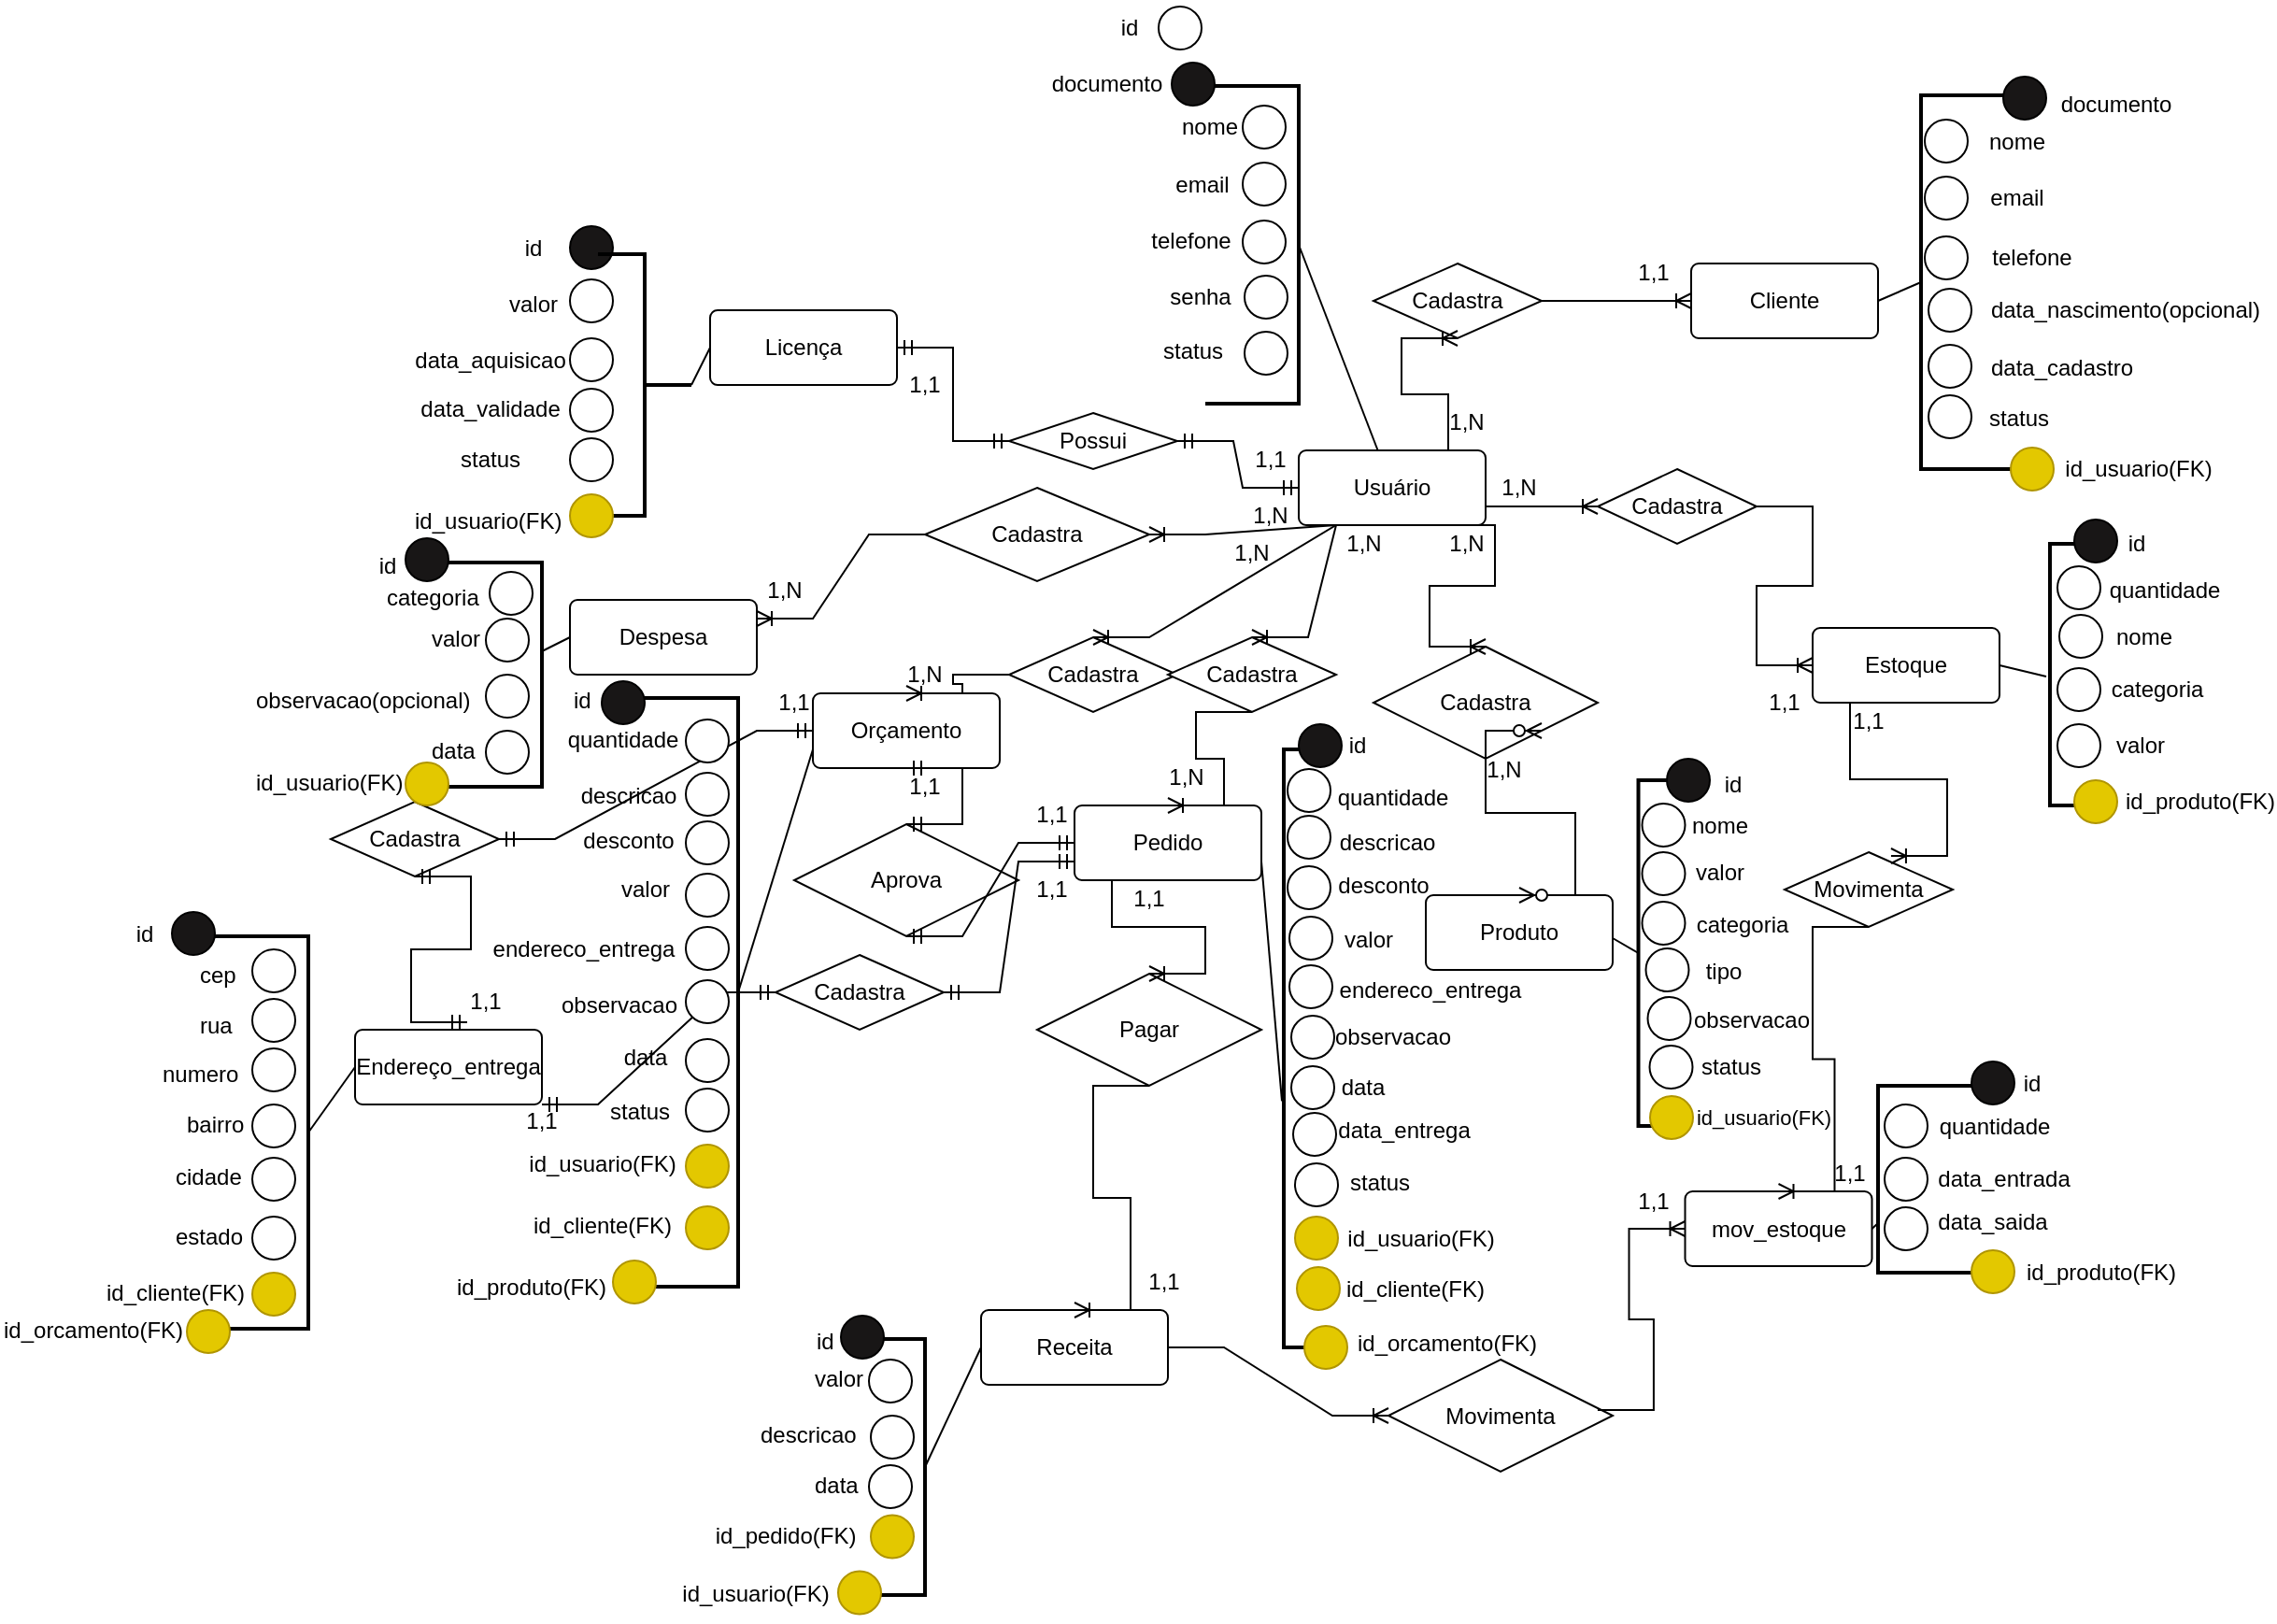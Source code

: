 <mxfile version="20.8.20" type="github">
  <diagram id="R2lEEEUBdFMjLlhIrx00" name="Page-1">
    <mxGraphModel dx="1970" dy="595" grid="1" gridSize="10" guides="1" tooltips="1" connect="1" arrows="1" fold="1" page="1" pageScale="1" pageWidth="850" pageHeight="1100" math="0" shadow="0" extFonts="Permanent Marker^https://fonts.googleapis.com/css?family=Permanent+Marker">
      <root>
        <mxCell id="0" />
        <mxCell id="1" parent="0" />
        <mxCell id="s28GD_r-yV0hMui-Od6E-1" value="Usuário" style="rounded=1;arcSize=10;whiteSpace=wrap;html=1;align=center;" parent="1" vertex="1">
          <mxGeometry x="410" y="320" width="100" height="40" as="geometry" />
        </mxCell>
        <mxCell id="s28GD_r-yV0hMui-Od6E-4" value="Cliente" style="rounded=1;arcSize=10;whiteSpace=wrap;html=1;align=center;" parent="1" vertex="1">
          <mxGeometry x="620" y="220" width="100" height="40" as="geometry" />
        </mxCell>
        <mxCell id="s28GD_r-yV0hMui-Od6E-5" value="Cadastra" style="shape=rhombus;perimeter=rhombusPerimeter;whiteSpace=wrap;html=1;align=center;" parent="1" vertex="1">
          <mxGeometry x="210" y="340" width="120" height="50" as="geometry" />
        </mxCell>
        <mxCell id="s28GD_r-yV0hMui-Od6E-6" value="Produto" style="rounded=1;arcSize=10;whiteSpace=wrap;html=1;align=center;" parent="1" vertex="1">
          <mxGeometry x="478" y="558" width="100" height="40" as="geometry" />
        </mxCell>
        <mxCell id="s28GD_r-yV0hMui-Od6E-9" value="Aprova" style="shape=rhombus;perimeter=rhombusPerimeter;whiteSpace=wrap;html=1;align=center;" parent="1" vertex="1">
          <mxGeometry x="140" y="520" width="120" height="60" as="geometry" />
        </mxCell>
        <mxCell id="s28GD_r-yV0hMui-Od6E-10" value="Orçamento" style="rounded=1;arcSize=10;whiteSpace=wrap;html=1;align=center;" parent="1" vertex="1">
          <mxGeometry x="150" y="450" width="100" height="40" as="geometry" />
        </mxCell>
        <mxCell id="s28GD_r-yV0hMui-Od6E-23" value="1,N" style="text;strokeColor=none;align=center;fillColor=none;html=1;verticalAlign=middle;whiteSpace=wrap;rounded=0;" parent="1" vertex="1">
          <mxGeometry x="105" y="380" width="60" height="30" as="geometry" />
        </mxCell>
        <mxCell id="s28GD_r-yV0hMui-Od6E-24" value="Cadastra" style="shape=rhombus;perimeter=rhombusPerimeter;whiteSpace=wrap;html=1;align=center;" parent="1" vertex="1">
          <mxGeometry x="450" y="220" width="90" height="40" as="geometry" />
        </mxCell>
        <mxCell id="gPxSpxk_2Vq7euESL9tj-1" value="Licença" style="rounded=1;arcSize=10;whiteSpace=wrap;html=1;align=center;" parent="1" vertex="1">
          <mxGeometry x="95" y="245" width="100" height="40" as="geometry" />
        </mxCell>
        <mxCell id="gPxSpxk_2Vq7euESL9tj-2" value="Possui" style="shape=rhombus;perimeter=rhombusPerimeter;whiteSpace=wrap;html=1;align=center;" parent="1" vertex="1">
          <mxGeometry x="255" y="300" width="90" height="30" as="geometry" />
        </mxCell>
        <mxCell id="gPxSpxk_2Vq7euESL9tj-6" value="" style="edgeStyle=entityRelationEdgeStyle;fontSize=12;html=1;endArrow=ERmandOne;startArrow=ERmandOne;rounded=0;exitX=1;exitY=0.5;exitDx=0;exitDy=0;entryX=0;entryY=0.5;entryDx=0;entryDy=0;" parent="1" source="gPxSpxk_2Vq7euESL9tj-1" target="gPxSpxk_2Vq7euESL9tj-2" edge="1">
          <mxGeometry width="100" height="100" relative="1" as="geometry">
            <mxPoint x="370" y="290" as="sourcePoint" />
            <mxPoint x="470" y="190" as="targetPoint" />
          </mxGeometry>
        </mxCell>
        <mxCell id="gPxSpxk_2Vq7euESL9tj-7" value="" style="edgeStyle=entityRelationEdgeStyle;fontSize=12;html=1;endArrow=ERmandOne;startArrow=ERmandOne;rounded=0;exitX=1;exitY=0.5;exitDx=0;exitDy=0;entryX=0;entryY=0.5;entryDx=0;entryDy=0;" parent="1" source="gPxSpxk_2Vq7euESL9tj-2" target="s28GD_r-yV0hMui-Od6E-1" edge="1">
          <mxGeometry width="100" height="100" relative="1" as="geometry">
            <mxPoint x="130" y="70" as="sourcePoint" />
            <mxPoint x="160" y="70" as="targetPoint" />
          </mxGeometry>
        </mxCell>
        <mxCell id="gPxSpxk_2Vq7euESL9tj-11" value="" style="edgeStyle=entityRelationEdgeStyle;fontSize=12;html=1;endArrow=ERoneToMany;rounded=0;exitX=1;exitY=0.5;exitDx=0;exitDy=0;entryX=0;entryY=0.5;entryDx=0;entryDy=0;" parent="1" source="s28GD_r-yV0hMui-Od6E-24" target="s28GD_r-yV0hMui-Od6E-4" edge="1">
          <mxGeometry width="100" height="100" relative="1" as="geometry">
            <mxPoint x="645" y="100" as="sourcePoint" />
            <mxPoint x="715" y="100" as="targetPoint" />
          </mxGeometry>
        </mxCell>
        <mxCell id="gPxSpxk_2Vq7euESL9tj-17" value="Endereço_entrega" style="rounded=1;arcSize=10;whiteSpace=wrap;html=1;align=center;" parent="1" vertex="1">
          <mxGeometry x="-95" y="630" width="100" height="40" as="geometry" />
        </mxCell>
        <mxCell id="gPxSpxk_2Vq7euESL9tj-20" value="1,N" style="text;strokeColor=none;align=center;fillColor=none;html=1;verticalAlign=middle;whiteSpace=wrap;rounded=0;" parent="1" vertex="1">
          <mxGeometry x="365" y="340" width="60" height="30" as="geometry" />
        </mxCell>
        <mxCell id="gPxSpxk_2Vq7euESL9tj-22" value="Pedido" style="rounded=1;arcSize=10;whiteSpace=wrap;html=1;align=center;" parent="1" vertex="1">
          <mxGeometry x="290" y="510" width="100" height="40" as="geometry" />
        </mxCell>
        <mxCell id="gPxSpxk_2Vq7euESL9tj-27" value="" style="edgeStyle=entityRelationEdgeStyle;fontSize=12;html=1;endArrow=ERmandOne;startArrow=ERmandOne;rounded=0;exitX=0.5;exitY=1;exitDx=0;exitDy=0;entryX=0.5;entryY=0;entryDx=0;entryDy=0;" parent="1" source="s28GD_r-yV0hMui-Od6E-10" target="s28GD_r-yV0hMui-Od6E-9" edge="1">
          <mxGeometry width="100" height="100" relative="1" as="geometry">
            <mxPoint x="370" y="280" as="sourcePoint" />
            <mxPoint x="470" y="180" as="targetPoint" />
          </mxGeometry>
        </mxCell>
        <mxCell id="gPxSpxk_2Vq7euESL9tj-28" value="" style="edgeStyle=entityRelationEdgeStyle;fontSize=12;html=1;endArrow=ERmandOne;startArrow=ERmandOne;rounded=0;exitX=0.5;exitY=1;exitDx=0;exitDy=0;entryX=0;entryY=0.5;entryDx=0;entryDy=0;" parent="1" source="s28GD_r-yV0hMui-Od6E-9" target="gPxSpxk_2Vq7euESL9tj-22" edge="1">
          <mxGeometry width="100" height="100" relative="1" as="geometry">
            <mxPoint x="400" y="200" as="sourcePoint" />
            <mxPoint x="360" y="240" as="targetPoint" />
          </mxGeometry>
        </mxCell>
        <mxCell id="gPxSpxk_2Vq7euESL9tj-29" value="Pagar" style="shape=rhombus;perimeter=rhombusPerimeter;whiteSpace=wrap;html=1;align=center;" parent="1" vertex="1">
          <mxGeometry x="270" y="600" width="120" height="60" as="geometry" />
        </mxCell>
        <mxCell id="gPxSpxk_2Vq7euESL9tj-34" value="" style="edgeStyle=entityRelationEdgeStyle;fontSize=12;html=1;endArrow=ERoneToMany;rounded=0;exitX=0.5;exitY=1;exitDx=0;exitDy=0;entryX=1;entryY=0.5;entryDx=0;entryDy=0;" parent="1" source="s28GD_r-yV0hMui-Od6E-1" target="s28GD_r-yV0hMui-Od6E-5" edge="1">
          <mxGeometry width="100" height="100" relative="1" as="geometry">
            <mxPoint x="370" y="270" as="sourcePoint" />
            <mxPoint x="470" y="170" as="targetPoint" />
          </mxGeometry>
        </mxCell>
        <mxCell id="gPxSpxk_2Vq7euESL9tj-36" value="Cadastra" style="shape=rhombus;perimeter=rhombusPerimeter;whiteSpace=wrap;html=1;align=center;" parent="1" vertex="1">
          <mxGeometry x="450" y="425" width="120" height="60" as="geometry" />
        </mxCell>
        <mxCell id="gPxSpxk_2Vq7euESL9tj-38" value="" style="edgeStyle=entityRelationEdgeStyle;fontSize=12;html=1;endArrow=ERzeroToMany;endFill=1;startArrow=ERzeroToMany;rounded=0;entryX=1;entryY=1;entryDx=0;entryDy=0;exitX=0.5;exitY=0;exitDx=0;exitDy=0;" parent="1" source="s28GD_r-yV0hMui-Od6E-6" target="gPxSpxk_2Vq7euESL9tj-36" edge="1">
          <mxGeometry width="100" height="100" relative="1" as="geometry">
            <mxPoint x="500" y="557" as="sourcePoint" />
            <mxPoint x="470" y="170" as="targetPoint" />
          </mxGeometry>
        </mxCell>
        <mxCell id="gPxSpxk_2Vq7euESL9tj-42" value="Cadastra" style="shape=rhombus;perimeter=rhombusPerimeter;whiteSpace=wrap;html=1;align=center;" parent="1" vertex="1">
          <mxGeometry x="255" y="420" width="90" height="40" as="geometry" />
        </mxCell>
        <mxCell id="gPxSpxk_2Vq7euESL9tj-43" value="" style="edgeStyle=entityRelationEdgeStyle;fontSize=12;html=1;endArrow=ERoneToMany;rounded=0;exitX=0.5;exitY=1;exitDx=0;exitDy=0;entryX=0.5;entryY=0;entryDx=0;entryDy=0;" parent="1" source="s28GD_r-yV0hMui-Od6E-1" target="gPxSpxk_2Vq7euESL9tj-42" edge="1">
          <mxGeometry width="100" height="100" relative="1" as="geometry">
            <mxPoint x="370" y="270" as="sourcePoint" />
            <mxPoint x="470" y="170" as="targetPoint" />
          </mxGeometry>
        </mxCell>
        <mxCell id="gPxSpxk_2Vq7euESL9tj-44" value="" style="edgeStyle=entityRelationEdgeStyle;fontSize=12;html=1;endArrow=ERoneToMany;rounded=0;exitX=0;exitY=0.5;exitDx=0;exitDy=0;entryX=0.5;entryY=0;entryDx=0;entryDy=0;" parent="1" source="gPxSpxk_2Vq7euESL9tj-42" target="s28GD_r-yV0hMui-Od6E-10" edge="1">
          <mxGeometry width="100" height="100" relative="1" as="geometry">
            <mxPoint x="350" y="90" as="sourcePoint" />
            <mxPoint x="393" y="120" as="targetPoint" />
          </mxGeometry>
        </mxCell>
        <mxCell id="gPxSpxk_2Vq7euESL9tj-47" value="1,1" style="text;strokeColor=none;align=center;fillColor=none;html=1;verticalAlign=middle;whiteSpace=wrap;rounded=0;" parent="1" vertex="1">
          <mxGeometry x="640" y="440" width="60" height="30" as="geometry" />
        </mxCell>
        <mxCell id="gPxSpxk_2Vq7euESL9tj-51" value="1,N" style="text;strokeColor=none;align=center;fillColor=none;html=1;verticalAlign=middle;whiteSpace=wrap;rounded=0;" parent="1" vertex="1">
          <mxGeometry x="470" y="290" width="60" height="30" as="geometry" />
        </mxCell>
        <mxCell id="gPxSpxk_2Vq7euESL9tj-56" value="1,1" style="text;strokeColor=none;align=center;fillColor=none;html=1;verticalAlign=middle;whiteSpace=wrap;rounded=0;" parent="1" vertex="1">
          <mxGeometry x="570" y="210" width="60" height="30" as="geometry" />
        </mxCell>
        <mxCell id="gPxSpxk_2Vq7euESL9tj-58" value="1,1" style="text;strokeColor=none;align=center;fillColor=none;html=1;verticalAlign=middle;whiteSpace=wrap;rounded=0;" parent="1" vertex="1">
          <mxGeometry x="365" y="310" width="60" height="30" as="geometry" />
        </mxCell>
        <mxCell id="NkKOO6XyAcUCfAbvbqqt-1" value="" style="edgeStyle=entityRelationEdgeStyle;fontSize=12;html=1;endArrow=ERoneToMany;rounded=0;exitX=0.5;exitY=0;exitDx=0;exitDy=0;entryX=0.5;entryY=1;entryDx=0;entryDy=0;" parent="1" source="s28GD_r-yV0hMui-Od6E-1" target="s28GD_r-yV0hMui-Od6E-24" edge="1">
          <mxGeometry width="100" height="100" relative="1" as="geometry">
            <mxPoint x="370" y="250" as="sourcePoint" />
            <mxPoint x="470" y="150" as="targetPoint" />
          </mxGeometry>
        </mxCell>
        <mxCell id="NkKOO6XyAcUCfAbvbqqt-3" value="Despesa" style="rounded=1;arcSize=10;whiteSpace=wrap;html=1;align=center;" parent="1" vertex="1">
          <mxGeometry x="20" y="400" width="100" height="40" as="geometry" />
        </mxCell>
        <mxCell id="NkKOO6XyAcUCfAbvbqqt-4" value="" style="edgeStyle=entityRelationEdgeStyle;fontSize=12;html=1;endArrow=ERoneToMany;rounded=0;exitX=0;exitY=0.5;exitDx=0;exitDy=0;entryX=1;entryY=0.25;entryDx=0;entryDy=0;" parent="1" source="s28GD_r-yV0hMui-Od6E-5" target="NkKOO6XyAcUCfAbvbqqt-3" edge="1">
          <mxGeometry width="100" height="100" relative="1" as="geometry">
            <mxPoint x="455" y="295" as="sourcePoint" />
            <mxPoint x="110" y="340" as="targetPoint" />
          </mxGeometry>
        </mxCell>
        <mxCell id="3RLbTV6VqlwjEsxKCJEv-1" value="" style="edgeStyle=entityRelationEdgeStyle;fontSize=12;html=1;endArrow=ERoneToMany;rounded=0;exitX=0.75;exitY=1;exitDx=0;exitDy=0;entryX=0.5;entryY=0;entryDx=0;entryDy=0;" parent="1" source="s28GD_r-yV0hMui-Od6E-1" target="gPxSpxk_2Vq7euESL9tj-36" edge="1">
          <mxGeometry width="100" height="100" relative="1" as="geometry">
            <mxPoint x="330" y="380" as="sourcePoint" />
            <mxPoint x="430" y="280" as="targetPoint" />
          </mxGeometry>
        </mxCell>
        <mxCell id="3RLbTV6VqlwjEsxKCJEv-2" value="Cadastra" style="shape=rhombus;perimeter=rhombusPerimeter;whiteSpace=wrap;html=1;align=center;" parent="1" vertex="1">
          <mxGeometry x="-108" y="508" width="90" height="40" as="geometry" />
        </mxCell>
        <mxCell id="3RLbTV6VqlwjEsxKCJEv-5" value="Estoque" style="rounded=1;arcSize=10;whiteSpace=wrap;html=1;align=center;" parent="1" vertex="1">
          <mxGeometry x="685" y="415" width="100" height="40" as="geometry" />
        </mxCell>
        <mxCell id="3RLbTV6VqlwjEsxKCJEv-6" value="Cadastra" style="shape=rhombus;perimeter=rhombusPerimeter;whiteSpace=wrap;html=1;align=center;" parent="1" vertex="1">
          <mxGeometry x="570" y="330" width="85" height="40" as="geometry" />
        </mxCell>
        <mxCell id="3RLbTV6VqlwjEsxKCJEv-7" value="" style="edgeStyle=entityRelationEdgeStyle;fontSize=12;html=1;endArrow=ERoneToMany;rounded=0;exitX=1;exitY=0.75;exitDx=0;exitDy=0;" parent="1" source="s28GD_r-yV0hMui-Od6E-1" target="3RLbTV6VqlwjEsxKCJEv-6" edge="1">
          <mxGeometry width="100" height="100" relative="1" as="geometry">
            <mxPoint x="330" y="480" as="sourcePoint" />
            <mxPoint x="430" y="380" as="targetPoint" />
          </mxGeometry>
        </mxCell>
        <mxCell id="3RLbTV6VqlwjEsxKCJEv-8" value="" style="edgeStyle=entityRelationEdgeStyle;fontSize=12;html=1;endArrow=ERoneToMany;rounded=0;exitX=1;exitY=0.5;exitDx=0;exitDy=0;entryX=0;entryY=0.5;entryDx=0;entryDy=0;" parent="1" source="3RLbTV6VqlwjEsxKCJEv-6" target="3RLbTV6VqlwjEsxKCJEv-5" edge="1">
          <mxGeometry width="100" height="100" relative="1" as="geometry">
            <mxPoint x="520" y="360" as="sourcePoint" />
            <mxPoint x="568" y="400" as="targetPoint" />
          </mxGeometry>
        </mxCell>
        <mxCell id="3RLbTV6VqlwjEsxKCJEv-9" value="Cadastra" style="shape=rhombus;perimeter=rhombusPerimeter;whiteSpace=wrap;html=1;align=center;" parent="1" vertex="1">
          <mxGeometry x="340" y="420" width="90" height="40" as="geometry" />
        </mxCell>
        <mxCell id="3RLbTV6VqlwjEsxKCJEv-10" value="" style="edgeStyle=entityRelationEdgeStyle;fontSize=12;html=1;endArrow=ERoneToMany;rounded=0;exitX=0.5;exitY=1;exitDx=0;exitDy=0;entryX=0.5;entryY=0;entryDx=0;entryDy=0;" parent="1" source="s28GD_r-yV0hMui-Od6E-1" target="3RLbTV6VqlwjEsxKCJEv-9" edge="1">
          <mxGeometry width="100" height="100" relative="1" as="geometry">
            <mxPoint x="330" y="480" as="sourcePoint" />
            <mxPoint x="430" y="380" as="targetPoint" />
          </mxGeometry>
        </mxCell>
        <mxCell id="3RLbTV6VqlwjEsxKCJEv-11" value="" style="edgeStyle=entityRelationEdgeStyle;fontSize=12;html=1;endArrow=ERoneToMany;rounded=0;exitX=0.5;exitY=1;exitDx=0;exitDy=0;entryX=0.5;entryY=0;entryDx=0;entryDy=0;" parent="1" source="3RLbTV6VqlwjEsxKCJEv-9" target="gPxSpxk_2Vq7euESL9tj-22" edge="1">
          <mxGeometry width="100" height="100" relative="1" as="geometry">
            <mxPoint x="330" y="480" as="sourcePoint" />
            <mxPoint x="430" y="380" as="targetPoint" />
          </mxGeometry>
        </mxCell>
        <mxCell id="3RLbTV6VqlwjEsxKCJEv-12" value="" style="edgeStyle=entityRelationEdgeStyle;fontSize=12;html=1;endArrow=ERoneToMany;rounded=0;exitX=0.5;exitY=1;exitDx=0;exitDy=0;entryX=0.5;entryY=0;entryDx=0;entryDy=0;" parent="1" source="gPxSpxk_2Vq7euESL9tj-22" target="gPxSpxk_2Vq7euESL9tj-29" edge="1">
          <mxGeometry width="100" height="100" relative="1" as="geometry">
            <mxPoint x="330" y="680" as="sourcePoint" />
            <mxPoint x="430" y="580" as="targetPoint" />
          </mxGeometry>
        </mxCell>
        <mxCell id="3RLbTV6VqlwjEsxKCJEv-13" value="Receita" style="rounded=1;arcSize=10;whiteSpace=wrap;html=1;align=center;" parent="1" vertex="1">
          <mxGeometry x="240" y="780" width="100" height="40" as="geometry" />
        </mxCell>
        <mxCell id="3RLbTV6VqlwjEsxKCJEv-15" value="" style="edgeStyle=entityRelationEdgeStyle;fontSize=12;html=1;endArrow=ERoneToMany;rounded=0;exitX=0.5;exitY=1;exitDx=0;exitDy=0;entryX=0.5;entryY=0;entryDx=0;entryDy=0;" parent="1" source="gPxSpxk_2Vq7euESL9tj-29" target="3RLbTV6VqlwjEsxKCJEv-13" edge="1">
          <mxGeometry width="100" height="100" relative="1" as="geometry">
            <mxPoint x="350" y="560" as="sourcePoint" />
            <mxPoint x="340" y="610" as="targetPoint" />
          </mxGeometry>
        </mxCell>
        <mxCell id="3RLbTV6VqlwjEsxKCJEv-16" value="Movimenta" style="shape=rhombus;perimeter=rhombusPerimeter;whiteSpace=wrap;html=1;align=center;" parent="1" vertex="1">
          <mxGeometry x="458" y="806.5" width="120" height="60" as="geometry" />
        </mxCell>
        <mxCell id="3RLbTV6VqlwjEsxKCJEv-17" value="mov_estoque" style="rounded=1;arcSize=10;whiteSpace=wrap;html=1;align=center;" parent="1" vertex="1">
          <mxGeometry x="616.75" y="716.5" width="100" height="40" as="geometry" />
        </mxCell>
        <mxCell id="3RLbTV6VqlwjEsxKCJEv-18" value="" style="edgeStyle=entityRelationEdgeStyle;fontSize=12;html=1;endArrow=ERoneToMany;rounded=0;exitX=1;exitY=0.5;exitDx=0;exitDy=0;" parent="1" source="3RLbTV6VqlwjEsxKCJEv-13" target="3RLbTV6VqlwjEsxKCJEv-16" edge="1">
          <mxGeometry width="100" height="100" relative="1" as="geometry">
            <mxPoint x="330" y="680" as="sourcePoint" />
            <mxPoint x="430" y="580" as="targetPoint" />
          </mxGeometry>
        </mxCell>
        <mxCell id="3RLbTV6VqlwjEsxKCJEv-19" value="" style="edgeStyle=entityRelationEdgeStyle;fontSize=12;html=1;endArrow=ERoneToMany;rounded=0;exitX=0.933;exitY=0.45;exitDx=0;exitDy=0;entryX=0;entryY=0.5;entryDx=0;entryDy=0;exitPerimeter=0;" parent="1" source="3RLbTV6VqlwjEsxKCJEv-16" target="3RLbTV6VqlwjEsxKCJEv-17" edge="1">
          <mxGeometry width="100" height="100" relative="1" as="geometry">
            <mxPoint x="390" y="720" as="sourcePoint" />
            <mxPoint x="435" y="720" as="targetPoint" />
          </mxGeometry>
        </mxCell>
        <mxCell id="3RLbTV6VqlwjEsxKCJEv-20" value="Movimenta" style="shape=rhombus;perimeter=rhombusPerimeter;whiteSpace=wrap;html=1;align=center;" parent="1" vertex="1">
          <mxGeometry x="670" y="535" width="90" height="40" as="geometry" />
        </mxCell>
        <mxCell id="3RLbTV6VqlwjEsxKCJEv-21" value="" style="edgeStyle=entityRelationEdgeStyle;fontSize=12;html=1;endArrow=ERoneToMany;rounded=0;exitX=0.5;exitY=1;exitDx=0;exitDy=0;entryX=0.633;entryY=0.05;entryDx=0;entryDy=0;entryPerimeter=0;" parent="1" source="3RLbTV6VqlwjEsxKCJEv-5" target="3RLbTV6VqlwjEsxKCJEv-20" edge="1">
          <mxGeometry width="100" height="100" relative="1" as="geometry">
            <mxPoint x="390" y="720" as="sourcePoint" />
            <mxPoint x="435" y="720" as="targetPoint" />
          </mxGeometry>
        </mxCell>
        <mxCell id="3RLbTV6VqlwjEsxKCJEv-22" value="" style="edgeStyle=entityRelationEdgeStyle;fontSize=12;html=1;endArrow=ERoneToMany;rounded=0;exitX=0.5;exitY=1;exitDx=0;exitDy=0;entryX=0.5;entryY=0;entryDx=0;entryDy=0;" parent="1" source="3RLbTV6VqlwjEsxKCJEv-20" target="3RLbTV6VqlwjEsxKCJEv-17" edge="1">
          <mxGeometry width="100" height="100" relative="1" as="geometry">
            <mxPoint x="730" y="590" as="sourcePoint" />
            <mxPoint x="687" y="622" as="targetPoint" />
          </mxGeometry>
        </mxCell>
        <mxCell id="u_tZqwnpiuRwvKDr9seZ-1" value="" style="edgeStyle=entityRelationEdgeStyle;fontSize=12;html=1;endArrow=ERmandOne;startArrow=ERmandOne;rounded=0;entryX=0;entryY=0.5;entryDx=0;entryDy=0;" parent="1" source="3RLbTV6VqlwjEsxKCJEv-2" target="s28GD_r-yV0hMui-Od6E-10" edge="1">
          <mxGeometry width="100" height="100" relative="1" as="geometry">
            <mxPoint x="310" y="590" as="sourcePoint" />
            <mxPoint x="410" y="490" as="targetPoint" />
          </mxGeometry>
        </mxCell>
        <mxCell id="u_tZqwnpiuRwvKDr9seZ-2" value="" style="edgeStyle=entityRelationEdgeStyle;fontSize=12;html=1;endArrow=ERmandOne;startArrow=ERmandOne;rounded=0;entryX=0.5;entryY=1;entryDx=0;entryDy=0;exitX=0.6;exitY=-0.1;exitDx=0;exitDy=0;exitPerimeter=0;" parent="1" source="gPxSpxk_2Vq7euESL9tj-17" target="3RLbTV6VqlwjEsxKCJEv-2" edge="1">
          <mxGeometry width="100" height="100" relative="1" as="geometry">
            <mxPoint x="120" y="480" as="sourcePoint" />
            <mxPoint x="160" y="480" as="targetPoint" />
          </mxGeometry>
        </mxCell>
        <mxCell id="u_tZqwnpiuRwvKDr9seZ-3" value="Cadastra" style="shape=rhombus;perimeter=rhombusPerimeter;whiteSpace=wrap;html=1;align=center;" parent="1" vertex="1">
          <mxGeometry x="130" y="590" width="90" height="40" as="geometry" />
        </mxCell>
        <mxCell id="u_tZqwnpiuRwvKDr9seZ-4" value="" style="edgeStyle=entityRelationEdgeStyle;fontSize=12;html=1;endArrow=ERmandOne;startArrow=ERmandOne;rounded=0;entryX=0;entryY=0.75;entryDx=0;entryDy=0;exitX=1;exitY=0.5;exitDx=0;exitDy=0;" parent="1" source="u_tZqwnpiuRwvKDr9seZ-3" target="gPxSpxk_2Vq7euESL9tj-22" edge="1">
          <mxGeometry width="100" height="100" relative="1" as="geometry">
            <mxPoint x="120" y="480" as="sourcePoint" />
            <mxPoint x="160" y="480" as="targetPoint" />
          </mxGeometry>
        </mxCell>
        <mxCell id="u_tZqwnpiuRwvKDr9seZ-5" value="" style="edgeStyle=entityRelationEdgeStyle;fontSize=12;html=1;endArrow=ERmandOne;startArrow=ERmandOne;rounded=0;exitX=1;exitY=1;exitDx=0;exitDy=0;" parent="1" source="gPxSpxk_2Vq7euESL9tj-17" target="u_tZqwnpiuRwvKDr9seZ-3" edge="1">
          <mxGeometry width="100" height="100" relative="1" as="geometry">
            <mxPoint x="230" y="620" as="sourcePoint" />
            <mxPoint x="300" y="550" as="targetPoint" />
          </mxGeometry>
        </mxCell>
        <mxCell id="u_tZqwnpiuRwvKDr9seZ-6" value="1,1" style="text;strokeColor=none;align=center;fillColor=none;html=1;verticalAlign=middle;whiteSpace=wrap;rounded=0;" parent="1" vertex="1">
          <mxGeometry x="180" y="270" width="60" height="30" as="geometry" />
        </mxCell>
        <mxCell id="u_tZqwnpiuRwvKDr9seZ-7" value="1,N" style="text;strokeColor=none;align=center;fillColor=none;html=1;verticalAlign=middle;whiteSpace=wrap;rounded=0;" parent="1" vertex="1">
          <mxGeometry x="497.5" y="325" width="60" height="30" as="geometry" />
        </mxCell>
        <mxCell id="u_tZqwnpiuRwvKDr9seZ-8" value="1,N" style="text;strokeColor=none;align=center;fillColor=none;html=1;verticalAlign=middle;whiteSpace=wrap;rounded=0;" parent="1" vertex="1">
          <mxGeometry x="470" y="355" width="60" height="30" as="geometry" />
        </mxCell>
        <mxCell id="u_tZqwnpiuRwvKDr9seZ-10" value="1,N" style="text;strokeColor=none;align=center;fillColor=none;html=1;verticalAlign=middle;whiteSpace=wrap;rounded=0;" parent="1" vertex="1">
          <mxGeometry x="490" y="475.5" width="60" height="30" as="geometry" />
        </mxCell>
        <mxCell id="u_tZqwnpiuRwvKDr9seZ-11" value="1,1" style="text;strokeColor=none;align=center;fillColor=none;html=1;verticalAlign=middle;whiteSpace=wrap;rounded=0;" parent="1" vertex="1">
          <mxGeometry x="110" y="440" width="60" height="30" as="geometry" />
        </mxCell>
        <mxCell id="u_tZqwnpiuRwvKDr9seZ-12" value="1,1" style="text;strokeColor=none;align=center;fillColor=none;html=1;verticalAlign=middle;whiteSpace=wrap;rounded=0;" parent="1" vertex="1">
          <mxGeometry x="-55" y="600" width="60" height="30" as="geometry" />
        </mxCell>
        <mxCell id="u_tZqwnpiuRwvKDr9seZ-13" value="1,N" style="text;strokeColor=none;align=center;fillColor=none;html=1;verticalAlign=middle;whiteSpace=wrap;rounded=0;" parent="1" vertex="1">
          <mxGeometry x="355" y="360" width="60" height="30" as="geometry" />
        </mxCell>
        <mxCell id="u_tZqwnpiuRwvKDr9seZ-14" value="1,N" style="text;strokeColor=none;align=center;fillColor=none;html=1;verticalAlign=middle;whiteSpace=wrap;rounded=0;" parent="1" vertex="1">
          <mxGeometry x="415" y="355" width="60" height="30" as="geometry" />
        </mxCell>
        <mxCell id="u_tZqwnpiuRwvKDr9seZ-15" value="1,N" style="text;strokeColor=none;align=center;fillColor=none;html=1;verticalAlign=middle;whiteSpace=wrap;rounded=0;" parent="1" vertex="1">
          <mxGeometry x="180" y="425" width="60" height="30" as="geometry" />
        </mxCell>
        <mxCell id="u_tZqwnpiuRwvKDr9seZ-16" value="1,N" style="text;strokeColor=none;align=center;fillColor=none;html=1;verticalAlign=middle;whiteSpace=wrap;rounded=0;" parent="1" vertex="1">
          <mxGeometry x="320" y="480" width="60" height="30" as="geometry" />
        </mxCell>
        <mxCell id="u_tZqwnpiuRwvKDr9seZ-17" value="1,1" style="text;strokeColor=none;align=center;fillColor=none;html=1;verticalAlign=middle;whiteSpace=wrap;rounded=0;" parent="1" vertex="1">
          <mxGeometry x="300" y="545" width="60" height="30" as="geometry" />
        </mxCell>
        <mxCell id="u_tZqwnpiuRwvKDr9seZ-18" value="1,1" style="text;strokeColor=none;align=center;fillColor=none;html=1;verticalAlign=middle;whiteSpace=wrap;rounded=0;" parent="1" vertex="1">
          <mxGeometry x="308" y="750" width="60" height="30" as="geometry" />
        </mxCell>
        <mxCell id="u_tZqwnpiuRwvKDr9seZ-19" value="1,1" style="text;strokeColor=none;align=center;fillColor=none;html=1;verticalAlign=middle;whiteSpace=wrap;rounded=0;" parent="1" vertex="1">
          <mxGeometry x="248" y="540" width="60" height="30" as="geometry" />
        </mxCell>
        <mxCell id="u_tZqwnpiuRwvKDr9seZ-20" value="1,1" style="text;strokeColor=none;align=center;fillColor=none;html=1;verticalAlign=middle;whiteSpace=wrap;rounded=0;" parent="1" vertex="1">
          <mxGeometry x="180" y="485" width="60" height="30" as="geometry" />
        </mxCell>
        <mxCell id="u_tZqwnpiuRwvKDr9seZ-21" value="1,1" style="text;strokeColor=none;align=center;fillColor=none;html=1;verticalAlign=middle;whiteSpace=wrap;rounded=0;" parent="1" vertex="1">
          <mxGeometry x="248" y="500" width="60" height="30" as="geometry" />
        </mxCell>
        <mxCell id="u_tZqwnpiuRwvKDr9seZ-22" value="1,1" style="text;strokeColor=none;align=center;fillColor=none;html=1;verticalAlign=middle;whiteSpace=wrap;rounded=0;" parent="1" vertex="1">
          <mxGeometry x="-25" y="663.5" width="60" height="30" as="geometry" />
        </mxCell>
        <mxCell id="u_tZqwnpiuRwvKDr9seZ-23" value="1,1" style="text;strokeColor=none;align=center;fillColor=none;html=1;verticalAlign=middle;whiteSpace=wrap;rounded=0;" parent="1" vertex="1">
          <mxGeometry x="570" y="706.5" width="60" height="30" as="geometry" />
        </mxCell>
        <mxCell id="u_tZqwnpiuRwvKDr9seZ-24" value="1,1" style="text;strokeColor=none;align=center;fillColor=none;html=1;verticalAlign=middle;whiteSpace=wrap;rounded=0;" parent="1" vertex="1">
          <mxGeometry x="675" y="691.5" width="60" height="30" as="geometry" />
        </mxCell>
        <mxCell id="u_tZqwnpiuRwvKDr9seZ-25" value="1,1" style="text;strokeColor=none;align=center;fillColor=none;html=1;verticalAlign=middle;whiteSpace=wrap;rounded=0;" parent="1" vertex="1">
          <mxGeometry x="685" y="450" width="60" height="30" as="geometry" />
        </mxCell>
        <mxCell id="RVWwIAR0HQ4WB9MytvnU-1" value="" style="ellipse;whiteSpace=wrap;html=1;aspect=fixed;fillColor=#181616;" parent="1" vertex="1">
          <mxGeometry x="20" y="200" width="23" height="23" as="geometry" />
        </mxCell>
        <mxCell id="RVWwIAR0HQ4WB9MytvnU-4" value="id" style="text;strokeColor=none;align=center;fillColor=none;html=1;verticalAlign=middle;whiteSpace=wrap;rounded=0;" parent="1" vertex="1">
          <mxGeometry x="-100" y="366.5" width="45" height="30" as="geometry" />
        </mxCell>
        <mxCell id="RVWwIAR0HQ4WB9MytvnU-7" value="" style="strokeWidth=2;html=1;shape=mxgraph.flowchart.annotation_2;align=left;labelPosition=right;pointerEvents=1;fillColor=#181616;rotation=-180;" parent="1" vertex="1">
          <mxGeometry x="35" y="215" width="50" height="140" as="geometry" />
        </mxCell>
        <mxCell id="RVWwIAR0HQ4WB9MytvnU-10" value="" style="ellipse;whiteSpace=wrap;html=1;aspect=fixed;" parent="1" vertex="1">
          <mxGeometry x="20" y="228.5" width="23" height="23" as="geometry" />
        </mxCell>
        <mxCell id="RVWwIAR0HQ4WB9MytvnU-11" value="" style="ellipse;whiteSpace=wrap;html=1;aspect=fixed;" parent="1" vertex="1">
          <mxGeometry x="20" y="260" width="23" height="23" as="geometry" />
        </mxCell>
        <mxCell id="RVWwIAR0HQ4WB9MytvnU-12" value="" style="ellipse;whiteSpace=wrap;html=1;aspect=fixed;" parent="1" vertex="1">
          <mxGeometry x="20" y="287" width="23" height="23" as="geometry" />
        </mxCell>
        <mxCell id="RVWwIAR0HQ4WB9MytvnU-13" value="" style="ellipse;whiteSpace=wrap;html=1;aspect=fixed;" parent="1" vertex="1">
          <mxGeometry x="20" y="313.5" width="23" height="23" as="geometry" />
        </mxCell>
        <mxCell id="RVWwIAR0HQ4WB9MytvnU-14" value="valor" style="text;strokeColor=none;align=center;fillColor=none;html=1;verticalAlign=middle;whiteSpace=wrap;rounded=0;" parent="1" vertex="1">
          <mxGeometry x="-22.5" y="226.5" width="45" height="30" as="geometry" />
        </mxCell>
        <mxCell id="RVWwIAR0HQ4WB9MytvnU-15" value="data_aquisicao" style="text;strokeColor=none;align=center;fillColor=none;html=1;verticalAlign=middle;whiteSpace=wrap;rounded=0;" parent="1" vertex="1">
          <mxGeometry x="-45" y="256.5" width="45" height="30" as="geometry" />
        </mxCell>
        <mxCell id="RVWwIAR0HQ4WB9MytvnU-16" value="data_validade" style="text;strokeColor=none;align=center;fillColor=none;html=1;verticalAlign=middle;whiteSpace=wrap;rounded=0;" parent="1" vertex="1">
          <mxGeometry x="-45" y="283" width="45" height="30" as="geometry" />
        </mxCell>
        <mxCell id="RVWwIAR0HQ4WB9MytvnU-17" value="status" style="text;strokeColor=none;align=center;fillColor=none;html=1;verticalAlign=middle;whiteSpace=wrap;rounded=0;" parent="1" vertex="1">
          <mxGeometry x="-45" y="310" width="45" height="30" as="geometry" />
        </mxCell>
        <mxCell id="RVWwIAR0HQ4WB9MytvnU-18" value="" style="ellipse;whiteSpace=wrap;html=1;aspect=fixed;fillColor=#e3c800;fontColor=#000000;strokeColor=#B09500;" parent="1" vertex="1">
          <mxGeometry x="20" y="343.5" width="23" height="23" as="geometry" />
        </mxCell>
        <mxCell id="RVWwIAR0HQ4WB9MytvnU-19" value="id_usuario(FK)" style="text;whiteSpace=wrap;html=1;" parent="1" vertex="1">
          <mxGeometry x="-65" y="343.5" width="85" height="30" as="geometry" />
        </mxCell>
        <mxCell id="RVWwIAR0HQ4WB9MytvnU-21" value="" style="strokeWidth=2;html=1;shape=mxgraph.flowchart.annotation_1;align=left;pointerEvents=1;fillColor=#181616;rotation=-180;" parent="1" vertex="1">
          <mxGeometry x="-45" y="380" width="50" height="120" as="geometry" />
        </mxCell>
        <mxCell id="RVWwIAR0HQ4WB9MytvnU-23" value="" style="endArrow=none;html=1;rounded=0;entryX=0;entryY=0.5;entryDx=0;entryDy=0;" parent="1" source="RVWwIAR0HQ4WB9MytvnU-21" target="NkKOO6XyAcUCfAbvbqqt-3" edge="1">
          <mxGeometry relative="1" as="geometry">
            <mxPoint x="120" y="440" as="sourcePoint" />
            <mxPoint x="280" y="440" as="targetPoint" />
          </mxGeometry>
        </mxCell>
        <mxCell id="RVWwIAR0HQ4WB9MytvnU-24" value="" style="endArrow=none;html=1;rounded=0;exitX=0;exitY=0.5;exitDx=0;exitDy=0;exitPerimeter=0;entryX=0;entryY=0.5;entryDx=0;entryDy=0;" parent="1" source="RVWwIAR0HQ4WB9MytvnU-7" target="gPxSpxk_2Vq7euESL9tj-1" edge="1">
          <mxGeometry relative="1" as="geometry">
            <mxPoint x="120" y="440" as="sourcePoint" />
            <mxPoint x="280" y="440" as="targetPoint" />
          </mxGeometry>
        </mxCell>
        <mxCell id="RVWwIAR0HQ4WB9MytvnU-26" value="" style="ellipse;whiteSpace=wrap;html=1;aspect=fixed;fillColor=#181616;" parent="1" vertex="1">
          <mxGeometry x="-68" y="367" width="23" height="23" as="geometry" />
        </mxCell>
        <mxCell id="RVWwIAR0HQ4WB9MytvnU-27" value="" style="ellipse;whiteSpace=wrap;html=1;aspect=fixed;" parent="1" vertex="1">
          <mxGeometry x="-23" y="385" width="23" height="23" as="geometry" />
        </mxCell>
        <mxCell id="RVWwIAR0HQ4WB9MytvnU-28" value="" style="ellipse;whiteSpace=wrap;html=1;aspect=fixed;" parent="1" vertex="1">
          <mxGeometry x="-25" y="410" width="23" height="23" as="geometry" />
        </mxCell>
        <mxCell id="RVWwIAR0HQ4WB9MytvnU-29" value="" style="ellipse;whiteSpace=wrap;html=1;aspect=fixed;" parent="1" vertex="1">
          <mxGeometry x="-25" y="440" width="23" height="23" as="geometry" />
        </mxCell>
        <mxCell id="RVWwIAR0HQ4WB9MytvnU-30" value="" style="ellipse;whiteSpace=wrap;html=1;aspect=fixed;" parent="1" vertex="1">
          <mxGeometry x="-25" y="470" width="23" height="23" as="geometry" />
        </mxCell>
        <mxCell id="RVWwIAR0HQ4WB9MytvnU-31" value="" style="ellipse;whiteSpace=wrap;html=1;aspect=fixed;fillColor=#e3c800;fontColor=#000000;strokeColor=#B09500;" parent="1" vertex="1">
          <mxGeometry x="-68" y="487" width="23" height="23" as="geometry" />
        </mxCell>
        <mxCell id="RVWwIAR0HQ4WB9MytvnU-32" value="id_usuario(FK)" style="text;whiteSpace=wrap;html=1;" parent="1" vertex="1">
          <mxGeometry x="-150" y="483.5" width="85" height="30" as="geometry" />
        </mxCell>
        <mxCell id="RVWwIAR0HQ4WB9MytvnU-33" value="categoria" style="text;whiteSpace=wrap;html=1;" parent="1" vertex="1">
          <mxGeometry x="-80" y="385" width="85" height="30" as="geometry" />
        </mxCell>
        <mxCell id="RVWwIAR0HQ4WB9MytvnU-35" value="valor" style="text;whiteSpace=wrap;html=1;" parent="1" vertex="1">
          <mxGeometry x="-56" y="406.5" width="85" height="30" as="geometry" />
        </mxCell>
        <mxCell id="RVWwIAR0HQ4WB9MytvnU-36" value="observacao(opcional)" style="text;whiteSpace=wrap;html=1;" parent="1" vertex="1">
          <mxGeometry x="-150" y="440" width="85" height="30" as="geometry" />
        </mxCell>
        <mxCell id="RVWwIAR0HQ4WB9MytvnU-37" value="data" style="text;whiteSpace=wrap;html=1;" parent="1" vertex="1">
          <mxGeometry x="-56" y="466.5" width="85" height="30" as="geometry" />
        </mxCell>
        <mxCell id="Hd8nIkvjLjB98VnRn2U6-2" value="" style="strokeWidth=2;html=1;shape=mxgraph.flowchart.annotation_1;align=left;pointerEvents=1;fillColor=#181616;rotation=-180;" parent="1" vertex="1">
          <mxGeometry x="-170" y="580" width="50" height="210" as="geometry" />
        </mxCell>
        <mxCell id="Hd8nIkvjLjB98VnRn2U6-3" value="" style="endArrow=none;html=1;rounded=0;exitX=0;exitY=0.5;exitDx=0;exitDy=0;exitPerimeter=0;entryX=0;entryY=0.5;entryDx=0;entryDy=0;" parent="1" source="Hd8nIkvjLjB98VnRn2U6-2" target="gPxSpxk_2Vq7euESL9tj-17" edge="1">
          <mxGeometry relative="1" as="geometry">
            <mxPoint x="-180" y="540" as="sourcePoint" />
            <mxPoint x="-20" y="540" as="targetPoint" />
          </mxGeometry>
        </mxCell>
        <mxCell id="Hd8nIkvjLjB98VnRn2U6-4" value="" style="ellipse;whiteSpace=wrap;html=1;aspect=fixed;fillColor=#181616;" parent="1" vertex="1">
          <mxGeometry x="-193" y="567" width="23" height="23" as="geometry" />
        </mxCell>
        <mxCell id="Hd8nIkvjLjB98VnRn2U6-5" value="id" style="text;strokeColor=none;align=center;fillColor=none;html=1;verticalAlign=middle;whiteSpace=wrap;rounded=0;" parent="1" vertex="1">
          <mxGeometry x="-230" y="563.5" width="45" height="30" as="geometry" />
        </mxCell>
        <mxCell id="Hd8nIkvjLjB98VnRn2U6-6" value="cep" style="text;whiteSpace=wrap;html=1;" parent="1" vertex="1">
          <mxGeometry x="-180" y="587" width="85" height="30" as="geometry" />
        </mxCell>
        <mxCell id="Hd8nIkvjLjB98VnRn2U6-7" value="" style="ellipse;whiteSpace=wrap;html=1;aspect=fixed;" parent="1" vertex="1">
          <mxGeometry x="-150" y="587" width="23" height="23" as="geometry" />
        </mxCell>
        <mxCell id="Hd8nIkvjLjB98VnRn2U6-8" value="" style="ellipse;whiteSpace=wrap;html=1;aspect=fixed;" parent="1" vertex="1">
          <mxGeometry x="-150" y="613.5" width="23" height="23" as="geometry" />
        </mxCell>
        <mxCell id="Hd8nIkvjLjB98VnRn2U6-9" value="" style="ellipse;whiteSpace=wrap;html=1;aspect=fixed;" parent="1" vertex="1">
          <mxGeometry x="-150" y="640" width="23" height="23" as="geometry" />
        </mxCell>
        <mxCell id="Hd8nIkvjLjB98VnRn2U6-10" value="" style="ellipse;whiteSpace=wrap;html=1;aspect=fixed;" parent="1" vertex="1">
          <mxGeometry x="-150" y="670" width="23" height="23" as="geometry" />
        </mxCell>
        <mxCell id="Hd8nIkvjLjB98VnRn2U6-11" value="" style="ellipse;whiteSpace=wrap;html=1;aspect=fixed;" parent="1" vertex="1">
          <mxGeometry x="-150" y="698.5" width="23" height="23" as="geometry" />
        </mxCell>
        <mxCell id="Hd8nIkvjLjB98VnRn2U6-12" value="" style="ellipse;whiteSpace=wrap;html=1;aspect=fixed;" parent="1" vertex="1">
          <mxGeometry x="-150" y="730" width="23" height="23" as="geometry" />
        </mxCell>
        <mxCell id="Hd8nIkvjLjB98VnRn2U6-13" value="" style="ellipse;whiteSpace=wrap;html=1;aspect=fixed;fillColor=#e3c800;fontColor=#000000;strokeColor=#B09500;" parent="1" vertex="1">
          <mxGeometry x="-150" y="760" width="23" height="23" as="geometry" />
        </mxCell>
        <mxCell id="Hd8nIkvjLjB98VnRn2U6-14" value="" style="ellipse;whiteSpace=wrap;html=1;aspect=fixed;fillColor=#e3c800;fontColor=#000000;strokeColor=#B09500;" parent="1" vertex="1">
          <mxGeometry x="-185" y="780" width="23" height="23" as="geometry" />
        </mxCell>
        <mxCell id="Hd8nIkvjLjB98VnRn2U6-15" value="rua" style="text;whiteSpace=wrap;html=1;" parent="1" vertex="1">
          <mxGeometry x="-180" y="613.5" width="85" height="30" as="geometry" />
        </mxCell>
        <mxCell id="Hd8nIkvjLjB98VnRn2U6-16" value="numero" style="text;whiteSpace=wrap;html=1;" parent="1" vertex="1">
          <mxGeometry x="-200" y="640" width="85" height="30" as="geometry" />
        </mxCell>
        <mxCell id="Hd8nIkvjLjB98VnRn2U6-17" value="bairro" style="text;whiteSpace=wrap;html=1;" parent="1" vertex="1">
          <mxGeometry x="-187.5" y="666.5" width="85" height="30" as="geometry" />
        </mxCell>
        <mxCell id="Hd8nIkvjLjB98VnRn2U6-18" value="cidade" style="text;whiteSpace=wrap;html=1;" parent="1" vertex="1">
          <mxGeometry x="-193" y="695" width="85" height="30" as="geometry" />
        </mxCell>
        <mxCell id="Hd8nIkvjLjB98VnRn2U6-19" value="estado" style="text;whiteSpace=wrap;html=1;" parent="1" vertex="1">
          <mxGeometry x="-193" y="726.5" width="85" height="30" as="geometry" />
        </mxCell>
        <mxCell id="Hd8nIkvjLjB98VnRn2U6-20" value="id_cliente(FK)" style="text;whiteSpace=wrap;html=1;" parent="1" vertex="1">
          <mxGeometry x="-230" y="756.5" width="85" height="30" as="geometry" />
        </mxCell>
        <mxCell id="Hd8nIkvjLjB98VnRn2U6-21" value="id_orcamento(FK)" style="text;whiteSpace=wrap;html=1;" parent="1" vertex="1">
          <mxGeometry x="-285" y="776.5" width="85" height="30" as="geometry" />
        </mxCell>
        <mxCell id="Hd8nIkvjLjB98VnRn2U6-23" value="" style="endArrow=none;html=1;rounded=0;exitX=1;exitY=0.5;exitDx=0;exitDy=0;" parent="1" source="3RLbTV6VqlwjEsxKCJEv-17" target="Hd8nIkvjLjB98VnRn2U6-24" edge="1">
          <mxGeometry relative="1" as="geometry">
            <mxPoint x="740" y="720" as="sourcePoint" />
            <mxPoint x="760" y="710" as="targetPoint" />
          </mxGeometry>
        </mxCell>
        <mxCell id="Hd8nIkvjLjB98VnRn2U6-24" value="" style="strokeWidth=2;html=1;shape=mxgraph.flowchart.annotation_1;align=left;pointerEvents=1;" parent="1" vertex="1">
          <mxGeometry x="720" y="660" width="50" height="100" as="geometry" />
        </mxCell>
        <mxCell id="Hd8nIkvjLjB98VnRn2U6-25" value="" style="ellipse;whiteSpace=wrap;html=1;aspect=fixed;fillColor=#181616;" parent="1" vertex="1">
          <mxGeometry x="770" y="647" width="23" height="23" as="geometry" />
        </mxCell>
        <mxCell id="Hd8nIkvjLjB98VnRn2U6-26" value="id" style="text;strokeColor=none;align=center;fillColor=none;html=1;verticalAlign=middle;whiteSpace=wrap;rounded=0;" parent="1" vertex="1">
          <mxGeometry x="780" y="643.5" width="45" height="30" as="geometry" />
        </mxCell>
        <mxCell id="Hd8nIkvjLjB98VnRn2U6-27" value="" style="ellipse;whiteSpace=wrap;html=1;aspect=fixed;" parent="1" vertex="1">
          <mxGeometry x="723.5" y="670" width="23" height="23" as="geometry" />
        </mxCell>
        <mxCell id="Hd8nIkvjLjB98VnRn2U6-28" value="" style="ellipse;whiteSpace=wrap;html=1;aspect=fixed;" parent="1" vertex="1">
          <mxGeometry x="723.5" y="698.5" width="23" height="23" as="geometry" />
        </mxCell>
        <mxCell id="Hd8nIkvjLjB98VnRn2U6-29" value="" style="ellipse;whiteSpace=wrap;html=1;aspect=fixed;" parent="1" vertex="1">
          <mxGeometry x="723.5" y="725" width="23" height="23" as="geometry" />
        </mxCell>
        <mxCell id="Hd8nIkvjLjB98VnRn2U6-30" value="" style="ellipse;whiteSpace=wrap;html=1;aspect=fixed;fillColor=#e3c800;fontColor=#000000;strokeColor=#B09500;" parent="1" vertex="1">
          <mxGeometry x="770" y="748" width="23" height="23" as="geometry" />
        </mxCell>
        <mxCell id="Hd8nIkvjLjB98VnRn2U6-31" value="quantidade" style="text;strokeColor=none;align=center;fillColor=none;html=1;verticalAlign=middle;whiteSpace=wrap;rounded=0;" parent="1" vertex="1">
          <mxGeometry x="760" y="666.5" width="45" height="30" as="geometry" />
        </mxCell>
        <mxCell id="Hd8nIkvjLjB98VnRn2U6-32" value="data_entrada" style="text;strokeColor=none;align=center;fillColor=none;html=1;verticalAlign=middle;whiteSpace=wrap;rounded=0;" parent="1" vertex="1">
          <mxGeometry x="765" y="695" width="45" height="30" as="geometry" />
        </mxCell>
        <mxCell id="Hd8nIkvjLjB98VnRn2U6-33" value="data_saida" style="text;strokeColor=none;align=center;fillColor=none;html=1;verticalAlign=middle;whiteSpace=wrap;rounded=0;" parent="1" vertex="1">
          <mxGeometry x="759" y="718" width="45" height="30" as="geometry" />
        </mxCell>
        <mxCell id="Hd8nIkvjLjB98VnRn2U6-34" value="id_produto(FK)" style="text;strokeColor=none;align=center;fillColor=none;html=1;verticalAlign=middle;whiteSpace=wrap;rounded=0;" parent="1" vertex="1">
          <mxGeometry x="817" y="745" width="45" height="30" as="geometry" />
        </mxCell>
        <mxCell id="Hd8nIkvjLjB98VnRn2U6-35" value="" style="strokeWidth=2;html=1;shape=mxgraph.flowchart.annotation_1;align=left;pointerEvents=1;" parent="1" vertex="1">
          <mxGeometry x="743" y="130" width="50" height="200" as="geometry" />
        </mxCell>
        <mxCell id="Hd8nIkvjLjB98VnRn2U6-36" value="" style="endArrow=none;html=1;rounded=0;entryX=0;entryY=0.5;entryDx=0;entryDy=0;entryPerimeter=0;exitX=1;exitY=0.5;exitDx=0;exitDy=0;" parent="1" source="s28GD_r-yV0hMui-Od6E-4" target="Hd8nIkvjLjB98VnRn2U6-35" edge="1">
          <mxGeometry relative="1" as="geometry">
            <mxPoint x="360" y="210" as="sourcePoint" />
            <mxPoint x="520" y="210" as="targetPoint" />
          </mxGeometry>
        </mxCell>
        <mxCell id="Hd8nIkvjLjB98VnRn2U6-37" value="" style="strokeWidth=2;html=1;shape=mxgraph.flowchart.annotation_1;align=left;pointerEvents=1;" parent="1" vertex="1">
          <mxGeometry x="812" y="370" width="13" height="140" as="geometry" />
        </mxCell>
        <mxCell id="Hd8nIkvjLjB98VnRn2U6-38" value="" style="endArrow=none;html=1;rounded=0;exitX=1;exitY=0.5;exitDx=0;exitDy=0;" parent="1" source="3RLbTV6VqlwjEsxKCJEv-5" edge="1">
          <mxGeometry relative="1" as="geometry">
            <mxPoint x="730" y="250" as="sourcePoint" />
            <mxPoint x="810" y="441" as="targetPoint" />
          </mxGeometry>
        </mxCell>
        <mxCell id="Hd8nIkvjLjB98VnRn2U6-40" value="" style="strokeWidth=2;html=1;shape=mxgraph.flowchart.annotation_1;align=left;pointerEvents=1;fillColor=#181616;rotation=-180;" parent="1" vertex="1">
          <mxGeometry x="180" y="795.5" width="30" height="137" as="geometry" />
        </mxCell>
        <mxCell id="Hd8nIkvjLjB98VnRn2U6-41" value="" style="endArrow=none;html=1;rounded=0;entryX=0;entryY=0.5;entryDx=0;entryDy=0;exitX=0;exitY=0.5;exitDx=0;exitDy=0;exitPerimeter=0;" parent="1" source="Hd8nIkvjLjB98VnRn2U6-40" target="3RLbTV6VqlwjEsxKCJEv-13" edge="1">
          <mxGeometry relative="1" as="geometry">
            <mxPoint x="60" y="820" as="sourcePoint" />
            <mxPoint x="220" y="820" as="targetPoint" />
          </mxGeometry>
        </mxCell>
        <mxCell id="Hd8nIkvjLjB98VnRn2U6-42" value="" style="strokeWidth=2;html=1;shape=mxgraph.flowchart.annotation_1;align=left;pointerEvents=1;" parent="1" vertex="1">
          <mxGeometry x="591.75" y="496.5" width="16.5" height="185" as="geometry" />
        </mxCell>
        <mxCell id="Hd8nIkvjLjB98VnRn2U6-43" value="" style="endArrow=none;html=1;rounded=0;exitX=1;exitY=0.575;exitDx=0;exitDy=0;entryX=0;entryY=0.5;entryDx=0;entryDy=0;entryPerimeter=0;exitPerimeter=0;" parent="1" source="s28GD_r-yV0hMui-Od6E-6" target="Hd8nIkvjLjB98VnRn2U6-42" edge="1">
          <mxGeometry relative="1" as="geometry">
            <mxPoint x="795" y="445" as="sourcePoint" />
            <mxPoint x="820" y="451" as="targetPoint" />
          </mxGeometry>
        </mxCell>
        <mxCell id="Hd8nIkvjLjB98VnRn2U6-44" value="" style="strokeWidth=2;html=1;shape=mxgraph.flowchart.annotation_1;align=left;pointerEvents=1;fillColor=#181616;rotation=-180;" parent="1" vertex="1">
          <mxGeometry x="60" y="452.5" width="50" height="315" as="geometry" />
        </mxCell>
        <mxCell id="Hd8nIkvjLjB98VnRn2U6-45" value="" style="endArrow=none;html=1;rounded=0;entryX=0;entryY=0.75;entryDx=0;entryDy=0;exitX=0;exitY=0.5;exitDx=0;exitDy=0;exitPerimeter=0;" parent="1" source="Hd8nIkvjLjB98VnRn2U6-44" target="s28GD_r-yV0hMui-Od6E-10" edge="1">
          <mxGeometry relative="1" as="geometry">
            <mxPoint x="225" y="730" as="sourcePoint" />
            <mxPoint x="290" y="720" as="targetPoint" />
          </mxGeometry>
        </mxCell>
        <mxCell id="Hd8nIkvjLjB98VnRn2U6-46" value="id" style="text;strokeColor=none;align=center;fillColor=none;html=1;verticalAlign=middle;whiteSpace=wrap;rounded=0;" parent="1" vertex="1">
          <mxGeometry x="-22.5" y="196.5" width="45" height="30" as="geometry" />
        </mxCell>
        <mxCell id="Hd8nIkvjLjB98VnRn2U6-47" value="" style="strokeWidth=2;html=1;shape=mxgraph.flowchart.annotation_1;align=left;pointerEvents=1;" parent="1" vertex="1">
          <mxGeometry x="402" y="480" width="13" height="320" as="geometry" />
        </mxCell>
        <mxCell id="Hd8nIkvjLjB98VnRn2U6-48" value="" style="endArrow=none;html=1;rounded=0;exitX=1;exitY=0.75;exitDx=0;exitDy=0;entryX=-0.077;entryY=0.588;entryDx=0;entryDy=0;entryPerimeter=0;" parent="1" source="gPxSpxk_2Vq7euESL9tj-22" target="Hd8nIkvjLjB98VnRn2U6-47" edge="1">
          <mxGeometry relative="1" as="geometry">
            <mxPoint x="795" y="445" as="sourcePoint" />
            <mxPoint x="820" y="451" as="targetPoint" />
          </mxGeometry>
        </mxCell>
        <mxCell id="Hd8nIkvjLjB98VnRn2U6-50" value="" style="strokeWidth=2;html=1;shape=mxgraph.flowchart.annotation_1;align=left;pointerEvents=1;fillColor=#181616;rotation=-180;" parent="1" vertex="1">
          <mxGeometry x="360" y="125" width="50" height="170" as="geometry" />
        </mxCell>
        <mxCell id="Hd8nIkvjLjB98VnRn2U6-51" value="" style="endArrow=none;html=1;rounded=0;exitX=0;exitY=0.5;exitDx=0;exitDy=0;exitPerimeter=0;" parent="1" source="Hd8nIkvjLjB98VnRn2U6-50" target="s28GD_r-yV0hMui-Od6E-1" edge="1">
          <mxGeometry relative="1" as="geometry">
            <mxPoint x="160" y="420" as="sourcePoint" />
            <mxPoint x="320" y="420" as="targetPoint" />
          </mxGeometry>
        </mxCell>
        <mxCell id="70w3Kitz9S1X3-NEDdnX-3" value="" style="ellipse;whiteSpace=wrap;html=1;aspect=fixed;fillColor=#181616;" parent="1" vertex="1">
          <mxGeometry x="165" y="783" width="23" height="23" as="geometry" />
        </mxCell>
        <mxCell id="70w3Kitz9S1X3-NEDdnX-4" value="id" style="text;whiteSpace=wrap;html=1;" parent="1" vertex="1">
          <mxGeometry x="150" y="783" width="15" height="30" as="geometry" />
        </mxCell>
        <mxCell id="70w3Kitz9S1X3-NEDdnX-5" value="" style="ellipse;whiteSpace=wrap;html=1;aspect=fixed;" parent="1" vertex="1">
          <mxGeometry x="180" y="806.5" width="23" height="23" as="geometry" />
        </mxCell>
        <mxCell id="70w3Kitz9S1X3-NEDdnX-6" value="" style="ellipse;whiteSpace=wrap;html=1;aspect=fixed;" parent="1" vertex="1">
          <mxGeometry x="181" y="836.5" width="23" height="23" as="geometry" />
        </mxCell>
        <mxCell id="70w3Kitz9S1X3-NEDdnX-8" value="" style="ellipse;whiteSpace=wrap;html=1;aspect=fixed;" parent="1" vertex="1">
          <mxGeometry x="180" y="863" width="23" height="23" as="geometry" />
        </mxCell>
        <mxCell id="70w3Kitz9S1X3-NEDdnX-10" value="" style="ellipse;whiteSpace=wrap;html=1;aspect=fixed;fillColor=#e3c800;fontColor=#000000;strokeColor=#B09500;" parent="1" vertex="1">
          <mxGeometry x="181" y="889.75" width="23" height="23" as="geometry" />
        </mxCell>
        <mxCell id="70w3Kitz9S1X3-NEDdnX-11" value="" style="ellipse;whiteSpace=wrap;html=1;aspect=fixed;fillColor=#e3c800;fontColor=#000000;strokeColor=#B09500;" parent="1" vertex="1">
          <mxGeometry x="163.5" y="919.75" width="23" height="23" as="geometry" />
        </mxCell>
        <mxCell id="70w3Kitz9S1X3-NEDdnX-12" value="descricao" style="text;whiteSpace=wrap;html=1;" parent="1" vertex="1">
          <mxGeometry x="120" y="833" width="85" height="30" as="geometry" />
        </mxCell>
        <mxCell id="70w3Kitz9S1X3-NEDdnX-13" value="valor" style="text;whiteSpace=wrap;html=1;" parent="1" vertex="1">
          <mxGeometry x="149" y="803" width="85" height="30" as="geometry" />
        </mxCell>
        <mxCell id="70w3Kitz9S1X3-NEDdnX-14" value="data" style="text;whiteSpace=wrap;html=1;" parent="1" vertex="1">
          <mxGeometry x="149" y="859.5" width="85" height="30" as="geometry" />
        </mxCell>
        <mxCell id="70w3Kitz9S1X3-NEDdnX-15" value="id_pedido(FK)" style="text;html=1;align=center;verticalAlign=middle;resizable=0;points=[];autosize=1;strokeColor=none;fillColor=none;" parent="1" vertex="1">
          <mxGeometry x="85" y="886.25" width="100" height="30" as="geometry" />
        </mxCell>
        <mxCell id="70w3Kitz9S1X3-NEDdnX-16" value="id_usuario(FK)" style="text;html=1;align=center;verticalAlign=middle;resizable=0;points=[];autosize=1;strokeColor=none;fillColor=none;" parent="1" vertex="1">
          <mxGeometry x="69" y="916.75" width="100" height="30" as="geometry" />
        </mxCell>
        <mxCell id="70w3Kitz9S1X3-NEDdnX-18" value="" style="ellipse;whiteSpace=wrap;html=1;aspect=fixed;fillColor=#181616;" parent="1" vertex="1">
          <mxGeometry x="787" y="120" width="23" height="23" as="geometry" />
        </mxCell>
        <mxCell id="70w3Kitz9S1X3-NEDdnX-19" value="nome" style="text;strokeColor=none;align=center;fillColor=none;html=1;verticalAlign=middle;whiteSpace=wrap;rounded=0;" parent="1" vertex="1">
          <mxGeometry x="772" y="139.5" width="45" height="30" as="geometry" />
        </mxCell>
        <mxCell id="70w3Kitz9S1X3-NEDdnX-20" value="" style="ellipse;whiteSpace=wrap;html=1;aspect=fixed;" parent="1" vertex="1">
          <mxGeometry x="745" y="143" width="23" height="23" as="geometry" />
        </mxCell>
        <mxCell id="70w3Kitz9S1X3-NEDdnX-21" value="" style="ellipse;whiteSpace=wrap;html=1;aspect=fixed;" parent="1" vertex="1">
          <mxGeometry x="745" y="173.5" width="23" height="23" as="geometry" />
        </mxCell>
        <mxCell id="70w3Kitz9S1X3-NEDdnX-22" value="" style="ellipse;whiteSpace=wrap;html=1;aspect=fixed;" parent="1" vertex="1">
          <mxGeometry x="745" y="205.5" width="23" height="23" as="geometry" />
        </mxCell>
        <mxCell id="70w3Kitz9S1X3-NEDdnX-23" value="" style="ellipse;whiteSpace=wrap;html=1;aspect=fixed;" parent="1" vertex="1">
          <mxGeometry x="747" y="233.5" width="23" height="23" as="geometry" />
        </mxCell>
        <mxCell id="70w3Kitz9S1X3-NEDdnX-24" value="" style="ellipse;whiteSpace=wrap;html=1;aspect=fixed;" parent="1" vertex="1">
          <mxGeometry x="747" y="263.5" width="23" height="23" as="geometry" />
        </mxCell>
        <mxCell id="70w3Kitz9S1X3-NEDdnX-25" value="" style="ellipse;whiteSpace=wrap;html=1;aspect=fixed;" parent="1" vertex="1">
          <mxGeometry x="747" y="290.5" width="23" height="23" as="geometry" />
        </mxCell>
        <mxCell id="70w3Kitz9S1X3-NEDdnX-27" value="" style="ellipse;whiteSpace=wrap;html=1;aspect=fixed;fillColor=#e3c800;fontColor=#000000;strokeColor=#B09500;" parent="1" vertex="1">
          <mxGeometry x="791" y="318.5" width="23" height="23" as="geometry" />
        </mxCell>
        <mxCell id="70w3Kitz9S1X3-NEDdnX-28" value="documento" style="text;strokeColor=none;align=center;fillColor=none;html=1;verticalAlign=middle;whiteSpace=wrap;rounded=0;" parent="1" vertex="1">
          <mxGeometry x="825" y="120" width="45" height="30" as="geometry" />
        </mxCell>
        <mxCell id="70w3Kitz9S1X3-NEDdnX-30" value="email" style="text;strokeColor=none;align=center;fillColor=none;html=1;verticalAlign=middle;whiteSpace=wrap;rounded=0;" parent="1" vertex="1">
          <mxGeometry x="772" y="169.5" width="45" height="30" as="geometry" />
        </mxCell>
        <mxCell id="70w3Kitz9S1X3-NEDdnX-31" value="telefone" style="text;strokeColor=none;align=center;fillColor=none;html=1;verticalAlign=middle;whiteSpace=wrap;rounded=0;" parent="1" vertex="1">
          <mxGeometry x="780" y="202" width="45" height="30" as="geometry" />
        </mxCell>
        <mxCell id="70w3Kitz9S1X3-NEDdnX-32" value="data_nascimento(opcional)" style="text;strokeColor=none;align=center;fillColor=none;html=1;verticalAlign=middle;whiteSpace=wrap;rounded=0;" parent="1" vertex="1">
          <mxGeometry x="830" y="230" width="45" height="30" as="geometry" />
        </mxCell>
        <mxCell id="70w3Kitz9S1X3-NEDdnX-34" value="data_cadastro" style="text;strokeColor=none;align=center;fillColor=none;html=1;verticalAlign=middle;whiteSpace=wrap;rounded=0;" parent="1" vertex="1">
          <mxGeometry x="796" y="260.5" width="45" height="30" as="geometry" />
        </mxCell>
        <mxCell id="70w3Kitz9S1X3-NEDdnX-35" value="status" style="text;strokeColor=none;align=center;fillColor=none;html=1;verticalAlign=middle;whiteSpace=wrap;rounded=0;" parent="1" vertex="1">
          <mxGeometry x="773" y="287.5" width="45" height="30" as="geometry" />
        </mxCell>
        <mxCell id="70w3Kitz9S1X3-NEDdnX-37" value="id_usuario(FK)" style="text;strokeColor=none;align=center;fillColor=none;html=1;verticalAlign=middle;whiteSpace=wrap;rounded=0;" parent="1" vertex="1">
          <mxGeometry x="837" y="315" width="45" height="30" as="geometry" />
        </mxCell>
        <mxCell id="5ZAwL2VBmsHN6tSApnj3-2" value="" style="ellipse;whiteSpace=wrap;html=1;aspect=fixed;fillColor=#181616;" parent="1" vertex="1">
          <mxGeometry x="825" y="357" width="23" height="23" as="geometry" />
        </mxCell>
        <mxCell id="5ZAwL2VBmsHN6tSApnj3-5" value="" style="ellipse;whiteSpace=wrap;html=1;aspect=fixed;fillColor=#e3c800;fontColor=#000000;strokeColor=#B09500;" parent="1" vertex="1">
          <mxGeometry x="825" y="496.5" width="23" height="23" as="geometry" />
        </mxCell>
        <mxCell id="5ZAwL2VBmsHN6tSApnj3-6" value="id_produto(FK)" style="text;strokeColor=none;align=center;fillColor=none;html=1;verticalAlign=middle;whiteSpace=wrap;rounded=0;" parent="1" vertex="1">
          <mxGeometry x="870" y="493" width="45" height="30" as="geometry" />
        </mxCell>
        <mxCell id="5ZAwL2VBmsHN6tSApnj3-7" value="id" style="text;strokeColor=none;align=center;fillColor=none;html=1;verticalAlign=middle;whiteSpace=wrap;rounded=0;" parent="1" vertex="1">
          <mxGeometry x="836" y="355" width="45" height="30" as="geometry" />
        </mxCell>
        <mxCell id="5ZAwL2VBmsHN6tSApnj3-8" value="" style="ellipse;whiteSpace=wrap;html=1;aspect=fixed;" parent="1" vertex="1">
          <mxGeometry x="816" y="382" width="23" height="23" as="geometry" />
        </mxCell>
        <mxCell id="5ZAwL2VBmsHN6tSApnj3-9" value="" style="ellipse;whiteSpace=wrap;html=1;aspect=fixed;" parent="1" vertex="1">
          <mxGeometry x="817" y="408" width="23" height="23" as="geometry" />
        </mxCell>
        <mxCell id="5ZAwL2VBmsHN6tSApnj3-10" value="" style="ellipse;whiteSpace=wrap;html=1;aspect=fixed;" parent="1" vertex="1">
          <mxGeometry x="816" y="436.5" width="23" height="23" as="geometry" />
        </mxCell>
        <mxCell id="5ZAwL2VBmsHN6tSApnj3-11" value="" style="ellipse;whiteSpace=wrap;html=1;aspect=fixed;" parent="1" vertex="1">
          <mxGeometry x="816" y="466.5" width="23" height="23" as="geometry" />
        </mxCell>
        <mxCell id="5ZAwL2VBmsHN6tSApnj3-12" value="quantidade" style="text;strokeColor=none;align=center;fillColor=none;html=1;verticalAlign=middle;whiteSpace=wrap;rounded=0;" parent="1" vertex="1">
          <mxGeometry x="851" y="380" width="45" height="30" as="geometry" />
        </mxCell>
        <mxCell id="5ZAwL2VBmsHN6tSApnj3-13" value="nome" style="text;strokeColor=none;align=center;fillColor=none;html=1;verticalAlign=middle;whiteSpace=wrap;rounded=0;" parent="1" vertex="1">
          <mxGeometry x="840" y="405" width="45" height="30" as="geometry" />
        </mxCell>
        <mxCell id="5ZAwL2VBmsHN6tSApnj3-14" value="categoria" style="text;strokeColor=none;align=center;fillColor=none;html=1;verticalAlign=middle;whiteSpace=wrap;rounded=0;" parent="1" vertex="1">
          <mxGeometry x="847" y="433" width="45" height="30" as="geometry" />
        </mxCell>
        <mxCell id="5ZAwL2VBmsHN6tSApnj3-15" value="valor" style="text;strokeColor=none;align=center;fillColor=none;html=1;verticalAlign=middle;whiteSpace=wrap;rounded=0;" parent="1" vertex="1">
          <mxGeometry x="838" y="463" width="45" height="30" as="geometry" />
        </mxCell>
        <mxCell id="5ZAwL2VBmsHN6tSApnj3-18" value="" style="ellipse;whiteSpace=wrap;html=1;aspect=fixed;fillColor=#181616;" parent="1" vertex="1">
          <mxGeometry x="342" y="112.5" width="23" height="23" as="geometry" />
        </mxCell>
        <mxCell id="5ZAwL2VBmsHN6tSApnj3-19" value="documento" style="text;strokeColor=none;align=center;fillColor=none;html=1;verticalAlign=middle;whiteSpace=wrap;rounded=0;" parent="1" vertex="1">
          <mxGeometry x="285" y="109" width="45" height="30" as="geometry" />
        </mxCell>
        <mxCell id="5ZAwL2VBmsHN6tSApnj3-20" value="" style="ellipse;whiteSpace=wrap;html=1;aspect=fixed;" parent="1" vertex="1">
          <mxGeometry x="380" y="135.5" width="23" height="23" as="geometry" />
        </mxCell>
        <mxCell id="5ZAwL2VBmsHN6tSApnj3-21" value="" style="ellipse;whiteSpace=wrap;html=1;aspect=fixed;" parent="1" vertex="1">
          <mxGeometry x="380" y="166" width="23" height="23" as="geometry" />
        </mxCell>
        <mxCell id="5ZAwL2VBmsHN6tSApnj3-22" value="" style="ellipse;whiteSpace=wrap;html=1;aspect=fixed;" parent="1" vertex="1">
          <mxGeometry x="380" y="197" width="23" height="23" as="geometry" />
        </mxCell>
        <mxCell id="5ZAwL2VBmsHN6tSApnj3-23" value="" style="ellipse;whiteSpace=wrap;html=1;aspect=fixed;" parent="1" vertex="1">
          <mxGeometry x="381" y="226.5" width="23" height="23" as="geometry" />
        </mxCell>
        <mxCell id="5ZAwL2VBmsHN6tSApnj3-24" value="" style="ellipse;whiteSpace=wrap;html=1;aspect=fixed;" parent="1" vertex="1">
          <mxGeometry x="381" y="256.5" width="23" height="23" as="geometry" />
        </mxCell>
        <mxCell id="5ZAwL2VBmsHN6tSApnj3-25" value="nome" style="text;strokeColor=none;align=center;fillColor=none;html=1;verticalAlign=middle;whiteSpace=wrap;rounded=0;" parent="1" vertex="1">
          <mxGeometry x="340" y="132" width="45" height="30" as="geometry" />
        </mxCell>
        <mxCell id="5ZAwL2VBmsHN6tSApnj3-26" value="email" style="text;strokeColor=none;align=center;fillColor=none;html=1;verticalAlign=middle;whiteSpace=wrap;rounded=0;" parent="1" vertex="1">
          <mxGeometry x="336" y="162.5" width="45" height="30" as="geometry" />
        </mxCell>
        <mxCell id="5ZAwL2VBmsHN6tSApnj3-27" value="telefone" style="text;strokeColor=none;align=center;fillColor=none;html=1;verticalAlign=middle;whiteSpace=wrap;rounded=0;" parent="1" vertex="1">
          <mxGeometry x="330" y="192.5" width="45" height="30" as="geometry" />
        </mxCell>
        <mxCell id="5ZAwL2VBmsHN6tSApnj3-28" value="senha" style="text;strokeColor=none;align=center;fillColor=none;html=1;verticalAlign=middle;whiteSpace=wrap;rounded=0;" parent="1" vertex="1">
          <mxGeometry x="335" y="223" width="45" height="30" as="geometry" />
        </mxCell>
        <mxCell id="5ZAwL2VBmsHN6tSApnj3-29" value="status" style="text;strokeColor=none;align=center;fillColor=none;html=1;verticalAlign=middle;whiteSpace=wrap;rounded=0;" parent="1" vertex="1">
          <mxGeometry x="331" y="251.5" width="45" height="30" as="geometry" />
        </mxCell>
        <mxCell id="5ZAwL2VBmsHN6tSApnj3-31" value="" style="ellipse;whiteSpace=wrap;html=1;aspect=fixed;fillColor=#181616;" parent="1" vertex="1">
          <mxGeometry x="607" y="485" width="23" height="23" as="geometry" />
        </mxCell>
        <mxCell id="5ZAwL2VBmsHN6tSApnj3-32" value="id" style="text;strokeColor=none;align=center;fillColor=none;html=1;verticalAlign=middle;whiteSpace=wrap;rounded=0;" parent="1" vertex="1">
          <mxGeometry x="620" y="483.5" width="45" height="30" as="geometry" />
        </mxCell>
        <mxCell id="5ZAwL2VBmsHN6tSApnj3-33" value="nome" style="text;strokeColor=none;align=center;fillColor=none;html=1;verticalAlign=middle;whiteSpace=wrap;rounded=0;" parent="1" vertex="1">
          <mxGeometry x="612.5" y="505.5" width="45" height="30" as="geometry" />
        </mxCell>
        <mxCell id="5ZAwL2VBmsHN6tSApnj3-34" value="" style="ellipse;whiteSpace=wrap;html=1;aspect=fixed;" parent="1" vertex="1">
          <mxGeometry x="593.75" y="509" width="23" height="23" as="geometry" />
        </mxCell>
        <mxCell id="5ZAwL2VBmsHN6tSApnj3-35" value="" style="ellipse;whiteSpace=wrap;html=1;aspect=fixed;" parent="1" vertex="1">
          <mxGeometry x="593.75" y="535" width="23" height="23" as="geometry" />
        </mxCell>
        <mxCell id="5ZAwL2VBmsHN6tSApnj3-36" value="" style="ellipse;whiteSpace=wrap;html=1;aspect=fixed;" parent="1" vertex="1">
          <mxGeometry x="593.75" y="561.5" width="23" height="23" as="geometry" />
        </mxCell>
        <mxCell id="5ZAwL2VBmsHN6tSApnj3-37" value="" style="ellipse;whiteSpace=wrap;html=1;aspect=fixed;" parent="1" vertex="1">
          <mxGeometry x="595.75" y="586.5" width="23" height="23" as="geometry" />
        </mxCell>
        <mxCell id="5ZAwL2VBmsHN6tSApnj3-38" value="" style="ellipse;whiteSpace=wrap;html=1;aspect=fixed;" parent="1" vertex="1">
          <mxGeometry x="596.75" y="612.5" width="23" height="23" as="geometry" />
        </mxCell>
        <mxCell id="5ZAwL2VBmsHN6tSApnj3-39" value="" style="ellipse;whiteSpace=wrap;html=1;aspect=fixed;" parent="1" vertex="1">
          <mxGeometry x="597.75" y="638.5" width="23" height="23" as="geometry" />
        </mxCell>
        <mxCell id="5ZAwL2VBmsHN6tSApnj3-40" value="" style="ellipse;whiteSpace=wrap;html=1;aspect=fixed;fillColor=#e3c800;fontColor=#000000;strokeColor=#B09500;" parent="1" vertex="1">
          <mxGeometry x="598" y="665.5" width="23" height="23" as="geometry" />
        </mxCell>
        <mxCell id="5ZAwL2VBmsHN6tSApnj3-41" value="id_usuario(FK)" style="text;strokeColor=none;align=center;fillColor=none;html=1;verticalAlign=middle;whiteSpace=wrap;rounded=0;fontSize=11;" parent="1" vertex="1">
          <mxGeometry x="657.5" y="661.5" width="2.5" height="30" as="geometry" />
        </mxCell>
        <mxCell id="5ZAwL2VBmsHN6tSApnj3-42" value="valor" style="text;strokeColor=none;align=center;fillColor=none;html=1;verticalAlign=middle;whiteSpace=wrap;rounded=0;" parent="1" vertex="1">
          <mxGeometry x="612.5" y="530.5" width="45" height="30" as="geometry" />
        </mxCell>
        <mxCell id="5ZAwL2VBmsHN6tSApnj3-43" value="categoria" style="text;strokeColor=none;align=center;fillColor=none;html=1;verticalAlign=middle;whiteSpace=wrap;rounded=0;" parent="1" vertex="1">
          <mxGeometry x="625" y="558.5" width="45" height="30" as="geometry" />
        </mxCell>
        <mxCell id="5ZAwL2VBmsHN6tSApnj3-44" value="tipo" style="text;strokeColor=none;align=center;fillColor=none;html=1;verticalAlign=middle;whiteSpace=wrap;rounded=0;" parent="1" vertex="1">
          <mxGeometry x="615" y="583.5" width="45" height="30" as="geometry" />
        </mxCell>
        <mxCell id="5ZAwL2VBmsHN6tSApnj3-45" value="observacao" style="text;strokeColor=none;align=center;fillColor=none;html=1;verticalAlign=middle;whiteSpace=wrap;rounded=0;" parent="1" vertex="1">
          <mxGeometry x="630" y="610" width="45" height="30" as="geometry" />
        </mxCell>
        <mxCell id="5ZAwL2VBmsHN6tSApnj3-46" value="status" style="text;strokeColor=none;align=center;fillColor=none;html=1;verticalAlign=middle;whiteSpace=wrap;rounded=0;" parent="1" vertex="1">
          <mxGeometry x="619" y="635" width="45" height="30" as="geometry" />
        </mxCell>
        <mxCell id="5ZAwL2VBmsHN6tSApnj3-48" value="" style="ellipse;whiteSpace=wrap;html=1;aspect=fixed;fillColor=#181616;" parent="1" vertex="1">
          <mxGeometry x="410" y="466.5" width="23" height="23" as="geometry" />
        </mxCell>
        <mxCell id="5ZAwL2VBmsHN6tSApnj3-49" value="id" style="text;strokeColor=none;align=center;fillColor=none;html=1;verticalAlign=middle;whiteSpace=wrap;rounded=0;" parent="1" vertex="1">
          <mxGeometry x="418.5" y="463" width="45" height="30" as="geometry" />
        </mxCell>
        <mxCell id="5ZAwL2VBmsHN6tSApnj3-50" value="quantidade" style="text;strokeColor=none;align=center;fillColor=none;html=1;verticalAlign=middle;whiteSpace=wrap;rounded=0;" parent="1" vertex="1">
          <mxGeometry x="437.5" y="490.5" width="45" height="30" as="geometry" />
        </mxCell>
        <mxCell id="5ZAwL2VBmsHN6tSApnj3-51" value="descricao" style="text;strokeColor=none;align=center;fillColor=none;html=1;verticalAlign=middle;whiteSpace=wrap;rounded=0;" parent="1" vertex="1">
          <mxGeometry x="435" y="515" width="45" height="30" as="geometry" />
        </mxCell>
        <mxCell id="5ZAwL2VBmsHN6tSApnj3-52" value="desconto" style="text;strokeColor=none;align=center;fillColor=none;html=1;verticalAlign=middle;whiteSpace=wrap;rounded=0;" parent="1" vertex="1">
          <mxGeometry x="433" y="538" width="45" height="30" as="geometry" />
        </mxCell>
        <mxCell id="5ZAwL2VBmsHN6tSApnj3-53" value="valor" style="text;strokeColor=none;align=center;fillColor=none;html=1;verticalAlign=middle;whiteSpace=wrap;rounded=0;" parent="1" vertex="1">
          <mxGeometry x="425" y="567" width="45" height="30" as="geometry" />
        </mxCell>
        <mxCell id="5ZAwL2VBmsHN6tSApnj3-55" value="endereco_entrega" style="text;strokeColor=none;align=center;fillColor=none;html=1;verticalAlign=middle;whiteSpace=wrap;rounded=0;" parent="1" vertex="1">
          <mxGeometry x="458" y="593.5" width="45" height="30" as="geometry" />
        </mxCell>
        <mxCell id="5ZAwL2VBmsHN6tSApnj3-56" value="observacao" style="text;strokeColor=none;align=center;fillColor=none;html=1;verticalAlign=middle;whiteSpace=wrap;rounded=0;" parent="1" vertex="1">
          <mxGeometry x="437.5" y="618.5" width="45" height="30" as="geometry" />
        </mxCell>
        <mxCell id="5ZAwL2VBmsHN6tSApnj3-57" value="data" style="text;strokeColor=none;align=center;fillColor=none;html=1;verticalAlign=middle;whiteSpace=wrap;rounded=0;" parent="1" vertex="1">
          <mxGeometry x="421.5" y="645.5" width="45" height="30" as="geometry" />
        </mxCell>
        <mxCell id="5ZAwL2VBmsHN6tSApnj3-58" value="data_entrega" style="text;strokeColor=none;align=center;fillColor=none;html=1;verticalAlign=middle;whiteSpace=wrap;rounded=0;" parent="1" vertex="1">
          <mxGeometry x="444" y="668.5" width="45" height="30" as="geometry" />
        </mxCell>
        <mxCell id="5ZAwL2VBmsHN6tSApnj3-59" value="status" style="text;strokeColor=none;align=center;fillColor=none;html=1;verticalAlign=middle;whiteSpace=wrap;rounded=0;" parent="1" vertex="1">
          <mxGeometry x="431" y="696.5" width="45" height="30" as="geometry" />
        </mxCell>
        <mxCell id="5ZAwL2VBmsHN6tSApnj3-60" value="id_usuario(FK)" style="text;strokeColor=none;align=center;fillColor=none;html=1;verticalAlign=middle;whiteSpace=wrap;rounded=0;" parent="1" vertex="1">
          <mxGeometry x="452.5" y="726.5" width="45" height="30" as="geometry" />
        </mxCell>
        <mxCell id="5ZAwL2VBmsHN6tSApnj3-61" value="id_cliente(FK)" style="text;strokeColor=none;align=center;fillColor=none;html=1;verticalAlign=middle;whiteSpace=wrap;rounded=0;" parent="1" vertex="1">
          <mxGeometry x="450" y="753.5" width="45" height="30" as="geometry" />
        </mxCell>
        <mxCell id="5ZAwL2VBmsHN6tSApnj3-62" value="id_orcamento(FK)" style="text;strokeColor=none;align=center;fillColor=none;html=1;verticalAlign=middle;whiteSpace=wrap;rounded=0;" parent="1" vertex="1">
          <mxGeometry x="466.5" y="783" width="45" height="30" as="geometry" />
        </mxCell>
        <mxCell id="5ZAwL2VBmsHN6tSApnj3-63" value="" style="ellipse;whiteSpace=wrap;html=1;aspect=fixed;" parent="1" vertex="1">
          <mxGeometry x="404" y="490.5" width="23" height="23" as="geometry" />
        </mxCell>
        <mxCell id="5ZAwL2VBmsHN6tSApnj3-64" value="" style="ellipse;whiteSpace=wrap;html=1;aspect=fixed;" parent="1" vertex="1">
          <mxGeometry x="404" y="515.5" width="23" height="23" as="geometry" />
        </mxCell>
        <mxCell id="5ZAwL2VBmsHN6tSApnj3-65" value="" style="ellipse;whiteSpace=wrap;html=1;aspect=fixed;" parent="1" vertex="1">
          <mxGeometry x="404" y="542.5" width="23" height="23" as="geometry" />
        </mxCell>
        <mxCell id="5ZAwL2VBmsHN6tSApnj3-66" value="" style="ellipse;whiteSpace=wrap;html=1;aspect=fixed;" parent="1" vertex="1">
          <mxGeometry x="405" y="569.5" width="23" height="23" as="geometry" />
        </mxCell>
        <mxCell id="5ZAwL2VBmsHN6tSApnj3-67" value="" style="ellipse;whiteSpace=wrap;html=1;aspect=fixed;" parent="1" vertex="1">
          <mxGeometry x="405" y="595.5" width="23" height="23" as="geometry" />
        </mxCell>
        <mxCell id="5ZAwL2VBmsHN6tSApnj3-68" value="" style="ellipse;whiteSpace=wrap;html=1;aspect=fixed;" parent="1" vertex="1">
          <mxGeometry x="406" y="622.5" width="23" height="23" as="geometry" />
        </mxCell>
        <mxCell id="5ZAwL2VBmsHN6tSApnj3-69" value="" style="ellipse;whiteSpace=wrap;html=1;aspect=fixed;" parent="1" vertex="1">
          <mxGeometry x="406" y="649.5" width="23" height="23" as="geometry" />
        </mxCell>
        <mxCell id="5ZAwL2VBmsHN6tSApnj3-70" value="" style="ellipse;whiteSpace=wrap;html=1;aspect=fixed;" parent="1" vertex="1">
          <mxGeometry x="407" y="674.5" width="23" height="23" as="geometry" />
        </mxCell>
        <mxCell id="5ZAwL2VBmsHN6tSApnj3-71" value="" style="ellipse;whiteSpace=wrap;html=1;aspect=fixed;" parent="1" vertex="1">
          <mxGeometry x="408" y="701.5" width="23" height="23" as="geometry" />
        </mxCell>
        <mxCell id="5ZAwL2VBmsHN6tSApnj3-72" value="" style="ellipse;whiteSpace=wrap;html=1;aspect=fixed;fillColor=#e3c800;fontColor=#000000;strokeColor=#B09500;" parent="1" vertex="1">
          <mxGeometry x="408" y="730" width="23" height="23" as="geometry" />
        </mxCell>
        <mxCell id="5ZAwL2VBmsHN6tSApnj3-73" value="" style="ellipse;whiteSpace=wrap;html=1;aspect=fixed;fillColor=#e3c800;fontColor=#000000;strokeColor=#B09500;" parent="1" vertex="1">
          <mxGeometry x="409" y="757" width="23" height="23" as="geometry" />
        </mxCell>
        <mxCell id="5ZAwL2VBmsHN6tSApnj3-74" value="" style="ellipse;whiteSpace=wrap;html=1;aspect=fixed;fillColor=#e3c800;fontColor=#000000;strokeColor=#B09500;" parent="1" vertex="1">
          <mxGeometry x="413" y="788.5" width="23" height="23" as="geometry" />
        </mxCell>
        <mxCell id="5ZAwL2VBmsHN6tSApnj3-83" value="" style="ellipse;whiteSpace=wrap;html=1;aspect=fixed;fillColor=#181616;" parent="1" vertex="1">
          <mxGeometry x="37" y="443.5" width="23" height="23" as="geometry" />
        </mxCell>
        <mxCell id="5ZAwL2VBmsHN6tSApnj3-84" value="id" style="text;whiteSpace=wrap;html=1;" parent="1" vertex="1">
          <mxGeometry x="20" y="440" width="15" height="30" as="geometry" />
        </mxCell>
        <mxCell id="5ZAwL2VBmsHN6tSApnj3-85" value="" style="ellipse;whiteSpace=wrap;html=1;aspect=fixed;" parent="1" vertex="1">
          <mxGeometry x="82" y="464" width="23" height="23" as="geometry" />
        </mxCell>
        <mxCell id="5ZAwL2VBmsHN6tSApnj3-86" value="" style="ellipse;whiteSpace=wrap;html=1;aspect=fixed;" parent="1" vertex="1">
          <mxGeometry x="82" y="492.5" width="23" height="23" as="geometry" />
        </mxCell>
        <mxCell id="5ZAwL2VBmsHN6tSApnj3-87" value="" style="ellipse;whiteSpace=wrap;html=1;aspect=fixed;" parent="1" vertex="1">
          <mxGeometry x="82" y="518.5" width="23" height="23" as="geometry" />
        </mxCell>
        <mxCell id="5ZAwL2VBmsHN6tSApnj3-88" value="" style="ellipse;whiteSpace=wrap;html=1;aspect=fixed;" parent="1" vertex="1">
          <mxGeometry x="82" y="546.5" width="23" height="23" as="geometry" />
        </mxCell>
        <mxCell id="5ZAwL2VBmsHN6tSApnj3-89" value="" style="ellipse;whiteSpace=wrap;html=1;aspect=fixed;" parent="1" vertex="1">
          <mxGeometry x="82" y="575" width="23" height="23" as="geometry" />
        </mxCell>
        <mxCell id="5ZAwL2VBmsHN6tSApnj3-90" value="" style="ellipse;whiteSpace=wrap;html=1;aspect=fixed;" parent="1" vertex="1">
          <mxGeometry x="82" y="603.5" width="23" height="23" as="geometry" />
        </mxCell>
        <mxCell id="5ZAwL2VBmsHN6tSApnj3-91" value="" style="ellipse;whiteSpace=wrap;html=1;aspect=fixed;" parent="1" vertex="1">
          <mxGeometry x="82" y="635" width="23" height="23" as="geometry" />
        </mxCell>
        <mxCell id="5ZAwL2VBmsHN6tSApnj3-92" value="" style="ellipse;whiteSpace=wrap;html=1;aspect=fixed;" parent="1" vertex="1">
          <mxGeometry x="82" y="661.5" width="23" height="23" as="geometry" />
        </mxCell>
        <mxCell id="5ZAwL2VBmsHN6tSApnj3-93" value="" style="ellipse;whiteSpace=wrap;html=1;aspect=fixed;fillColor=#e3c800;fontColor=#000000;strokeColor=#B09500;" parent="1" vertex="1">
          <mxGeometry x="82" y="691.5" width="23" height="23" as="geometry" />
        </mxCell>
        <mxCell id="5ZAwL2VBmsHN6tSApnj3-94" value="" style="ellipse;whiteSpace=wrap;html=1;aspect=fixed;fillColor=#e3c800;fontColor=#000000;strokeColor=#B09500;" parent="1" vertex="1">
          <mxGeometry x="82" y="724.5" width="23" height="23" as="geometry" />
        </mxCell>
        <mxCell id="5ZAwL2VBmsHN6tSApnj3-95" value="" style="ellipse;whiteSpace=wrap;html=1;aspect=fixed;fillColor=#e3c800;fontColor=#000000;strokeColor=#B09500;" parent="1" vertex="1">
          <mxGeometry x="43" y="753.5" width="23" height="23" as="geometry" />
        </mxCell>
        <mxCell id="5ZAwL2VBmsHN6tSApnj3-96" value="quantidade" style="text;strokeColor=none;align=center;fillColor=none;html=1;verticalAlign=middle;whiteSpace=wrap;rounded=0;" parent="1" vertex="1">
          <mxGeometry x="26" y="459.5" width="45" height="30" as="geometry" />
        </mxCell>
        <mxCell id="5ZAwL2VBmsHN6tSApnj3-97" value="descricao" style="text;strokeColor=none;align=center;fillColor=none;html=1;verticalAlign=middle;whiteSpace=wrap;rounded=0;" parent="1" vertex="1">
          <mxGeometry x="29" y="490" width="45" height="30" as="geometry" />
        </mxCell>
        <mxCell id="5ZAwL2VBmsHN6tSApnj3-98" value="desconto" style="text;strokeColor=none;align=center;fillColor=none;html=1;verticalAlign=middle;whiteSpace=wrap;rounded=0;" parent="1" vertex="1">
          <mxGeometry x="29" y="513.5" width="45" height="30" as="geometry" />
        </mxCell>
        <mxCell id="5ZAwL2VBmsHN6tSApnj3-99" value="valor" style="text;strokeColor=none;align=center;fillColor=none;html=1;verticalAlign=middle;whiteSpace=wrap;rounded=0;" parent="1" vertex="1">
          <mxGeometry x="37.5" y="540" width="45" height="30" as="geometry" />
        </mxCell>
        <mxCell id="5ZAwL2VBmsHN6tSApnj3-101" value="endereco_entrega" style="text;strokeColor=none;align=center;fillColor=none;html=1;verticalAlign=middle;whiteSpace=wrap;rounded=0;" parent="1" vertex="1">
          <mxGeometry x="5" y="571.5" width="45" height="30" as="geometry" />
        </mxCell>
        <mxCell id="5ZAwL2VBmsHN6tSApnj3-102" value="observacao" style="text;strokeColor=none;align=center;fillColor=none;html=1;verticalAlign=middle;whiteSpace=wrap;rounded=0;" parent="1" vertex="1">
          <mxGeometry x="24" y="601.5" width="45" height="30" as="geometry" />
        </mxCell>
        <mxCell id="5ZAwL2VBmsHN6tSApnj3-103" value="data" style="text;strokeColor=none;align=center;fillColor=none;html=1;verticalAlign=middle;whiteSpace=wrap;rounded=0;" parent="1" vertex="1">
          <mxGeometry x="37.5" y="630" width="45" height="30" as="geometry" />
        </mxCell>
        <mxCell id="5ZAwL2VBmsHN6tSApnj3-104" value="status" style="text;strokeColor=none;align=center;fillColor=none;html=1;verticalAlign=middle;whiteSpace=wrap;rounded=0;" parent="1" vertex="1">
          <mxGeometry x="35" y="658.5" width="45" height="30" as="geometry" />
        </mxCell>
        <mxCell id="5ZAwL2VBmsHN6tSApnj3-105" value="id_usuario(FK)" style="text;strokeColor=none;align=center;fillColor=none;html=1;verticalAlign=middle;whiteSpace=wrap;rounded=0;" parent="1" vertex="1">
          <mxGeometry x="15" y="686.5" width="45" height="30" as="geometry" />
        </mxCell>
        <mxCell id="5ZAwL2VBmsHN6tSApnj3-106" value="id_cliente(FK)" style="text;strokeColor=none;align=center;fillColor=none;html=1;verticalAlign=middle;whiteSpace=wrap;rounded=0;" parent="1" vertex="1">
          <mxGeometry x="15" y="720" width="45" height="30" as="geometry" />
        </mxCell>
        <mxCell id="5ZAwL2VBmsHN6tSApnj3-107" value="id_produto(FK)" style="text;strokeColor=none;align=center;fillColor=none;html=1;verticalAlign=middle;whiteSpace=wrap;rounded=0;" parent="1" vertex="1">
          <mxGeometry x="-23" y="753" width="45" height="30" as="geometry" />
        </mxCell>
        <mxCell id="W38M7Xm4cQY_RO4WyyAR-2" value="id" style="text;strokeColor=none;align=center;fillColor=none;html=1;verticalAlign=middle;whiteSpace=wrap;rounded=0;" vertex="1" parent="1">
          <mxGeometry x="297" y="79" width="45" height="30" as="geometry" />
        </mxCell>
        <mxCell id="W38M7Xm4cQY_RO4WyyAR-3" value="" style="ellipse;whiteSpace=wrap;html=1;aspect=fixed;" vertex="1" parent="1">
          <mxGeometry x="335" y="82.5" width="23" height="23" as="geometry" />
        </mxCell>
      </root>
    </mxGraphModel>
  </diagram>
</mxfile>
